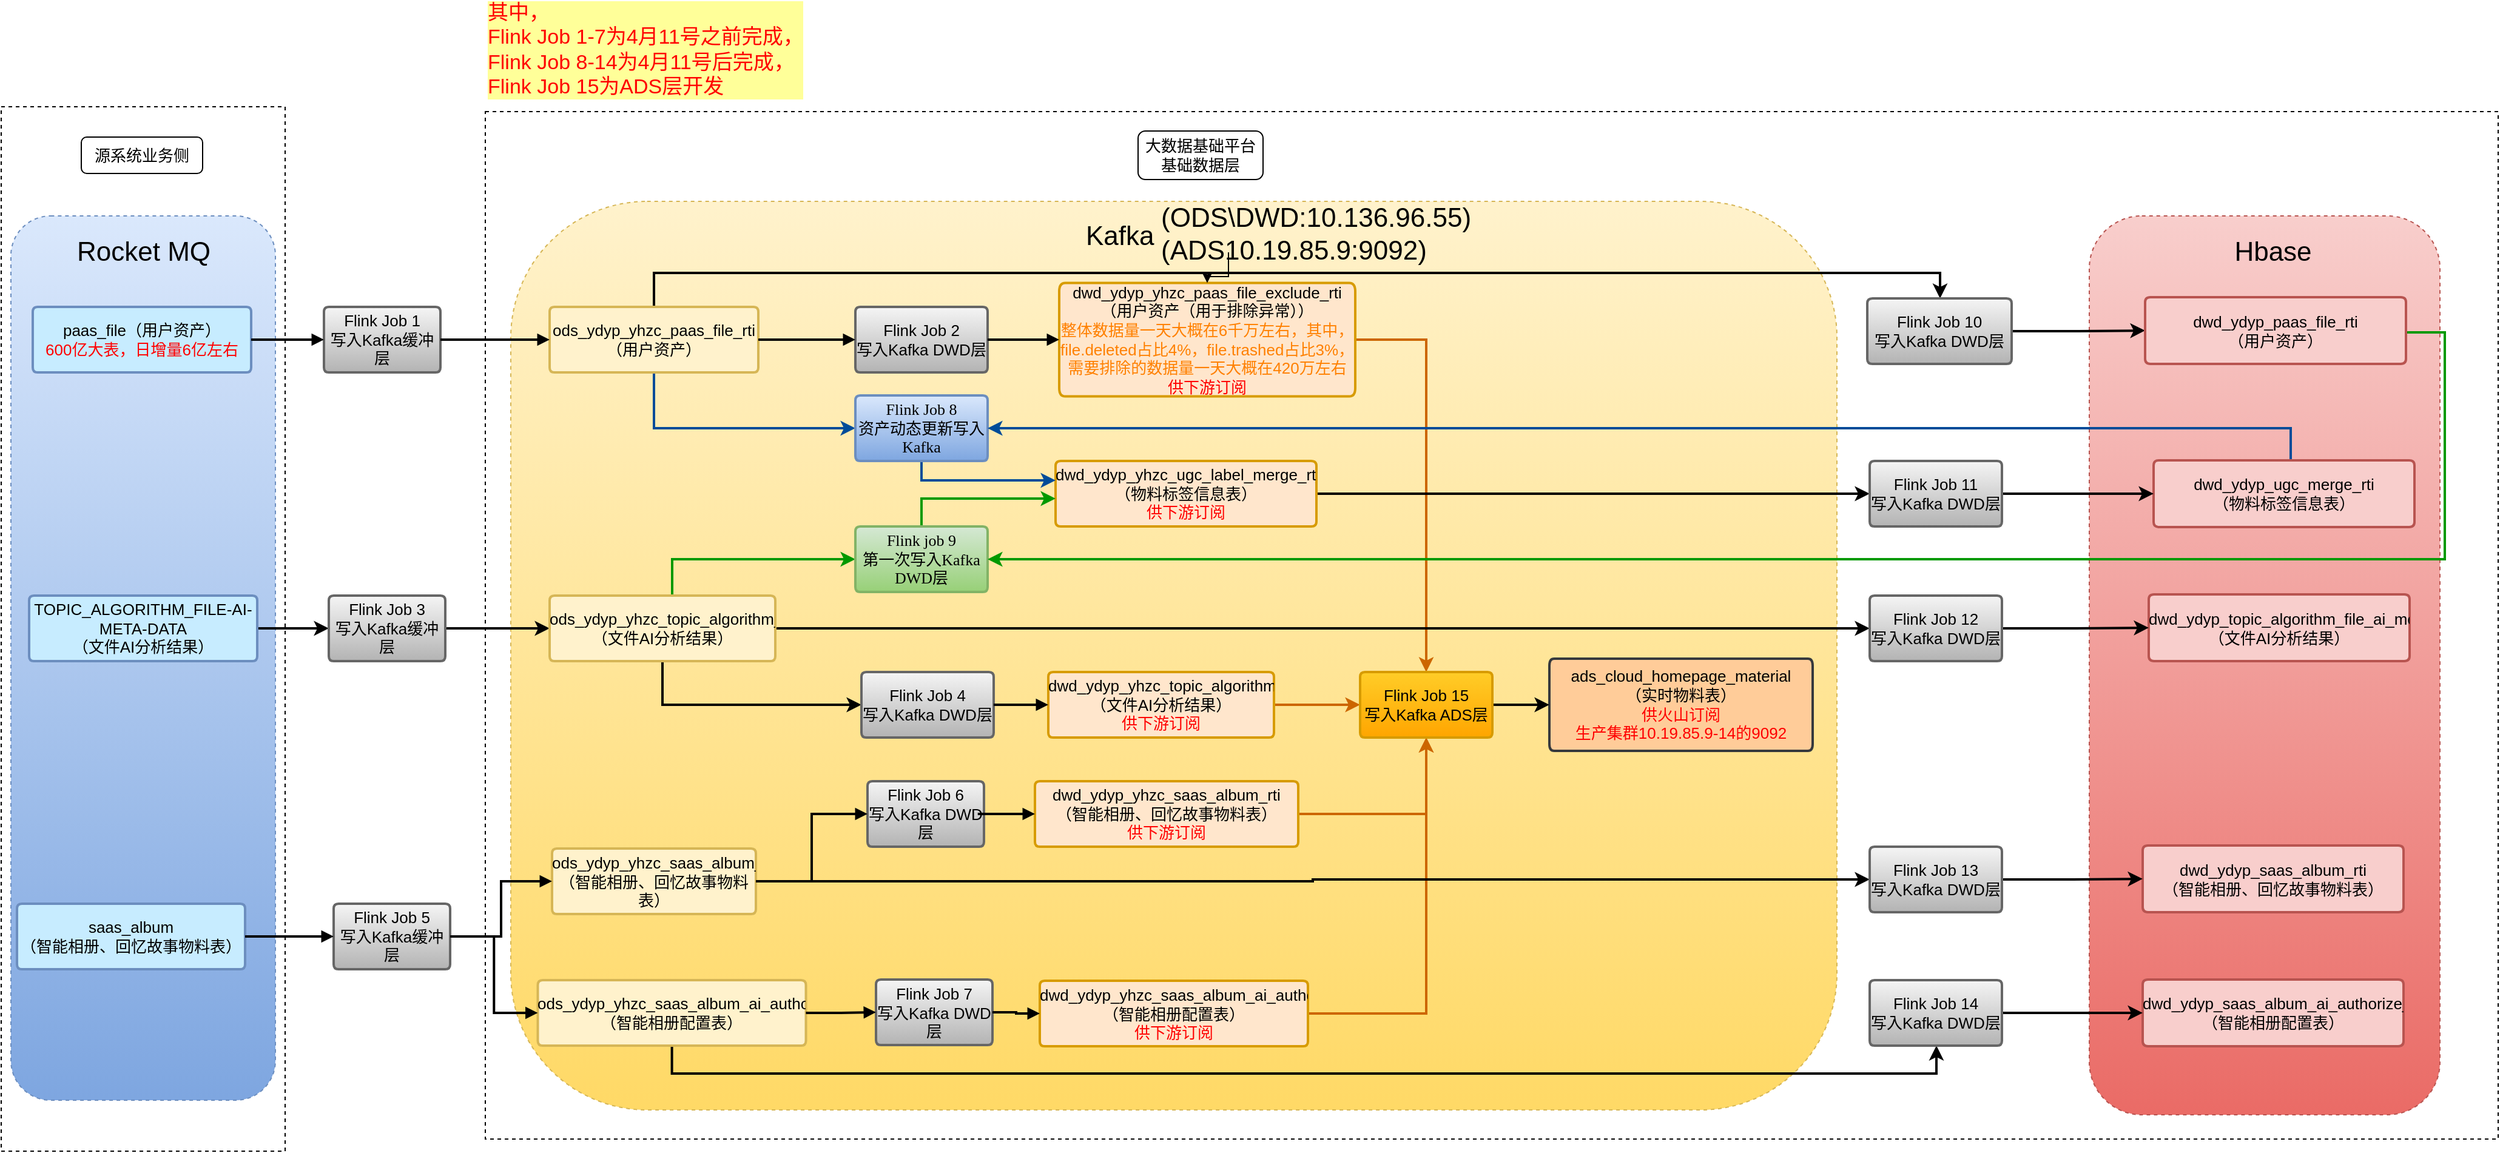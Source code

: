 <mxfile version="26.2.12">
  <diagram id="C5RBs43oDa-KdzZeNtuy" name="Page-1">
    <mxGraphModel dx="985" dy="931" grid="0" gridSize="10" guides="1" tooltips="1" connect="1" arrows="1" fold="1" page="0" pageScale="1" pageWidth="827" pageHeight="1169" math="0" shadow="0">
      <root>
        <mxCell id="WIyWlLk6GJQsqaUBKTNV-0" />
        <mxCell id="WIyWlLk6GJQsqaUBKTNV-1" parent="WIyWlLk6GJQsqaUBKTNV-0" />
        <mxCell id="JVZU_cV8RBFUkfRDbjYJ-0" value="" style="rounded=0;html=1;dashed=1;fontSize=13;strokeColor=light-dark(#000000,#EDEDED);whiteSpace=wrap;" parent="WIyWlLk6GJQsqaUBKTNV-1" vertex="1">
          <mxGeometry x="595" y="-46" width="1659" height="847" as="geometry" />
        </mxCell>
        <mxCell id="JVZU_cV8RBFUkfRDbjYJ-1" value="" style="rounded=1;html=1;dashed=1;strokeColor=#b85450;align=center;verticalAlign=middle;fontFamily=Helvetica;fontSize=11;labelBackgroundColor=default;fillColor=#f8cecc;gradientColor=#ea6b66;whiteSpace=wrap;" parent="WIyWlLk6GJQsqaUBKTNV-1" vertex="1">
          <mxGeometry x="1917" y="40" width="289" height="741" as="geometry" />
        </mxCell>
        <mxCell id="JVZU_cV8RBFUkfRDbjYJ-2" value="" style="rounded=1;html=1;dashed=1;strokeColor=#d6b656;align=center;verticalAlign=middle;fontFamily=Helvetica;fontSize=11;labelBackgroundColor=default;fillColor=#fff2cc;gradientColor=#ffd966;whiteSpace=wrap;" parent="WIyWlLk6GJQsqaUBKTNV-1" vertex="1">
          <mxGeometry x="616" y="28" width="1093" height="749" as="geometry" />
        </mxCell>
        <mxCell id="JVZU_cV8RBFUkfRDbjYJ-3" value="" style="rounded=0;html=1;dashed=1;fontSize=13;whiteSpace=wrap;" parent="WIyWlLk6GJQsqaUBKTNV-1" vertex="1">
          <mxGeometry x="196" y="-50" width="234" height="861" as="geometry" />
        </mxCell>
        <mxCell id="JVZU_cV8RBFUkfRDbjYJ-4" value="" style="rounded=1;html=1;dashed=1;strokeColor=#6c8ebf;align=center;verticalAlign=middle;fontFamily=Helvetica;fontSize=11;labelBackgroundColor=default;fillColor=#dae8fc;gradientColor=#7ea6e0;whiteSpace=wrap;" parent="WIyWlLk6GJQsqaUBKTNV-1" vertex="1">
          <mxGeometry x="204" y="40" width="218" height="729" as="geometry" />
        </mxCell>
        <UserObject label="&lt;div&gt;&lt;p style=&quot;text-align:center;margin-left:0;margin-right:0;margin-top:0px;margin-bottom:0px;text-indent:0;vertical-align:middle;direction:ltr;&quot;&gt;&lt;font style=&quot;direction: ltr; letter-spacing: 0px; line-height: 120%; opacity: 1;&quot;&gt;&lt;font style=&quot;color: rgb(0, 0, 0);&quot;&gt;paas_file（用户资产）&lt;/font&gt;&lt;br&gt;&lt;font style=&quot;color: rgb(255, 0, 0);&quot;&gt;600亿大表，日增量6亿左右&lt;/font&gt;&lt;/font&gt;&lt;/p&gt;&lt;/div&gt;" tags="Background" id="JVZU_cV8RBFUkfRDbjYJ-5">
          <mxCell style="verticalAlign=middle;align=center;overflow=width;vsdxID=1;fillColor=light-dark(#c7ecff, #1d293b);shape=stencil(lVLRDoIwDPyavS6j0yDPiP9BwpBFZDiG4t/LKMoGZIlvvfa6u3YlPO2qvBUEWGe0uomXLExF+JkAyKYSWpoxIjwjPC2VFlet+qZA3OaWaaO7etoXBuxjtgPYG1FMD9GUuCD30eeF5UY+2YcDIARq4UQAlzC/VcvG0U1iGp88bRYQjlhYeqnD/iC++EKfzQA9Jv/I/xJfA+44K0+7Dpxd7bLDi9/Ir6bfzOOLh/98DJZjKWVd46259fVxjSk8TJ59AA==);strokeColor=#6c8ebf;strokeWidth=2;spacingTop=-3;spacingBottom=-3;spacingLeft=-3;spacingRight=-3;points=[];labelBackgroundColor=none;rounded=0;html=1;fontSize=13;whiteSpace=wrap;" parent="WIyWlLk6GJQsqaUBKTNV-1" vertex="1">
            <mxGeometry x="222" y="115" width="180" height="54" as="geometry" />
          </mxCell>
        </UserObject>
        <mxCell id="BADj8U_WYVI0CNXFgwBC-16" style="edgeStyle=orthogonalEdgeStyle;shape=connector;rounded=0;orthogonalLoop=1;jettySize=auto;html=1;strokeColor=default;strokeWidth=2;align=center;verticalAlign=middle;fontFamily=Helvetica;fontSize=11;fontColor=default;labelBackgroundColor=default;endArrow=classic;" parent="WIyWlLk6GJQsqaUBKTNV-1" source="JVZU_cV8RBFUkfRDbjYJ-6" target="JVZU_cV8RBFUkfRDbjYJ-13" edge="1">
          <mxGeometry relative="1" as="geometry" />
        </mxCell>
        <UserObject label="&lt;div&gt;&lt;p style=&quot;text-align:center;margin-left:0;margin-right:0;margin-top:0px;margin-bottom:0px;text-indent:0;vertical-align:middle;direction:ltr;&quot;&gt;&lt;font style=&quot;color: rgb(0, 0, 0); direction: ltr; letter-spacing: 0px; line-height: 120%; opacity: 1;&quot;&gt;TOPIC_ALGORITHM_FILE-AI-META-DATA&lt;br&gt;（文件AI分析结果）&lt;/font&gt;&lt;/p&gt;&lt;/div&gt;" tags="Background" id="JVZU_cV8RBFUkfRDbjYJ-6">
          <mxCell style="verticalAlign=middle;align=center;overflow=width;vsdxID=2;fillColor=light-dark(#C7ECFF,#1D293B);shape=stencil(lVLbDoIwDP2avS5bp0GeEf+DhCGLyHBcxL+XWZQNyBLfetrTndOuRCRtmTWSAGs7o2/yqfKuJOJMAFRdSqO6KSIiJSIptJFXo/s6R9xklmmjux7sCyP2MdsB7IUoogf+SVyQ++iz3HK5T/bhCAiBcjETwCXMb1WqdnTjiJ4iT5sFhDkLSy912B/EF1/osxmgx/gf+V/ia8AdZ+Vp14Gzq112ePEb+dX0m3l88fCfT8FyLIWqKrw1t74+rimFhynSNw==);strokeColor=#6c8ebf;strokeWidth=2;spacingTop=-3;spacingBottom=-3;spacingLeft=-3;spacingRight=-3;points=[];labelBackgroundColor=none;rounded=0;html=1;fontSize=13;whiteSpace=wrap;" parent="WIyWlLk6GJQsqaUBKTNV-1" vertex="1">
            <mxGeometry x="219" y="353" width="188" height="54" as="geometry" />
          </mxCell>
        </UserObject>
        <UserObject label="&lt;div&gt;&lt;p style=&quot;text-align:center;margin-left:0;margin-right:0;margin-top:0px;margin-bottom:0px;text-indent:0;vertical-align:middle;direction:ltr;&quot;&gt;&lt;font style=&quot;color: rgb(0, 0, 0); direction: ltr; letter-spacing: 0px; line-height: 120%; opacity: 1;&quot;&gt;saas_album&lt;/font&gt;&lt;/p&gt;&lt;p style=&quot;text-align:center;margin-left:0;margin-right:0;margin-top:0px;margin-bottom:0px;text-indent:0;vertical-align:middle;direction:ltr;&quot;&gt;&lt;font style=&quot;color: rgb(0, 0, 0); direction: ltr; letter-spacing: 0px; line-height: 120%; opacity: 1;&quot;&gt;（智能相册、回忆故事物料表）&lt;/font&gt;&lt;/p&gt;&lt;/div&gt;" tags="Background" id="JVZU_cV8RBFUkfRDbjYJ-7">
          <mxCell style="verticalAlign=middle;align=center;overflow=width;vsdxID=3;fillColor=#C7ECFF;shape=stencil(lVLbDoIwDP2avS5bp0GeEf+DhCGLyHBcxL+XWZQNyBLfetrTndOuRCRtmTWSAGs7o2/yqfKuJOJMAFRdSqO6KSIiJSIptJFXo/s6R9xklmmjux7sCyP2MdsB7IUoogf+SVyQ++iz3HK5T/bhCAiBcjETwCXMb1WqdnTjiJ4iT5sFhDkLSy912B/EF1/osxmgx/gf+V/ia8AdZ+Vp14Gzq112ePEb+dX0m3l88fCfT8FyLIWqKrw1t74+rimFhynSNw==);strokeColor=#6c8ebf;strokeWidth=2;spacingTop=-3;spacingBottom=-3;spacingLeft=-3;spacingRight=-3;points=[];labelBackgroundColor=none;rounded=0;html=1;fontSize=13;whiteSpace=wrap;" parent="WIyWlLk6GJQsqaUBKTNV-1" vertex="1">
            <mxGeometry x="209" y="607" width="188" height="54" as="geometry" />
          </mxCell>
        </UserObject>
        <UserObject label="&lt;div&gt;&lt;p style=&quot;text-align:center;margin-left:0;margin-right:0;margin-top:0px;margin-bottom:0px;text-indent:0;vertical-align:middle;direction:ltr;&quot;&gt;&lt;font style=&quot;color: rgb(0, 0, 0); direction: ltr; letter-spacing: 0px; line-height: 120%; opacity: 1;&quot;&gt;Flink Job 1&lt;br&gt;写入Kafka缓冲层&lt;/font&gt;&lt;/p&gt;&lt;/div&gt;" tags="Background" id="JVZU_cV8RBFUkfRDbjYJ-8">
          <mxCell style="verticalAlign=middle;align=center;overflow=width;vsdxID=4;fillColor=#f5f5f5;shape=stencil(lVLRDoIwDPyavS5bJ0GeEf+DhCGLyHCA4t/LLMoGZIlvvfa6u3YlIu2qvJUEWNcbfZVPVfQVEScCoJpKGtVPEREZEWmpjbwYPTQF4ja3TBvd9MO+MGIfsx3AXohieuCfxBm59yEvLJf7ZB+OgPBAeTwTwCXMb9WqcXSTiB6Fp80CwpyFpZc67A/iiy/02QzQKPlH/pf4GnDHWXnadeDsapcdXvxGfjX9Zh5fPPznU7AcS6nqGm/Nra+Pa0rhYYrsDQ==);strokeColor=#666666;strokeWidth=2;spacingTop=-3;spacingBottom=-3;spacingLeft=-3;spacingRight=-3;points=[];labelBackgroundColor=none;rounded=0;html=1;fontSize=13;gradientColor=#b3b3b3;whiteSpace=wrap;" parent="WIyWlLk6GJQsqaUBKTNV-1" vertex="1">
            <mxGeometry x="462" y="115" width="96" height="54" as="geometry" />
          </mxCell>
        </UserObject>
        <mxCell id="JVZU_cV8RBFUkfRDbjYJ-9" style="edgeStyle=orthogonalEdgeStyle;shape=connector;rounded=0;orthogonalLoop=1;jettySize=auto;html=1;strokeColor=light-dark(#004C99,#EDEDED);strokeWidth=2;align=center;verticalAlign=middle;fontFamily=Helvetica;fontSize=13;fontColor=default;labelBackgroundColor=default;endArrow=classic;" parent="WIyWlLk6GJQsqaUBKTNV-1" source="JVZU_cV8RBFUkfRDbjYJ-11" target="JVZU_cV8RBFUkfRDbjYJ-49" edge="1">
          <mxGeometry relative="1" as="geometry">
            <Array as="points">
              <mxPoint x="734" y="215" />
            </Array>
          </mxGeometry>
        </mxCell>
        <mxCell id="JVZU_cV8RBFUkfRDbjYJ-10" style="edgeStyle=orthogonalEdgeStyle;shape=connector;rounded=0;orthogonalLoop=1;jettySize=auto;html=1;strokeColor=default;strokeWidth=2;align=center;verticalAlign=middle;fontFamily=Helvetica;fontSize=11;fontColor=default;labelBackgroundColor=default;endArrow=classic;" parent="WIyWlLk6GJQsqaUBKTNV-1" source="JVZU_cV8RBFUkfRDbjYJ-11" target="JVZU_cV8RBFUkfRDbjYJ-53" edge="1">
          <mxGeometry relative="1" as="geometry">
            <Array as="points">
              <mxPoint x="734" y="87" />
              <mxPoint x="1794" y="87" />
            </Array>
          </mxGeometry>
        </mxCell>
        <UserObject label="&lt;div&gt;&lt;p style=&quot;text-align:center;margin-left:0;margin-right:0;margin-top:0px;margin-bottom:0px;text-indent:0;vertical-align:middle;direction:ltr;&quot;&gt;&lt;font style=&quot;color: rgb(0, 0, 0); direction: ltr; letter-spacing: 0px; line-height: 120%; opacity: 1;&quot;&gt;ods_ydyp_yhzc_paas_file_rti&lt;/font&gt;&lt;/p&gt;&lt;p style=&quot;text-align:center;margin-left:0;margin-right:0;margin-top:0px;margin-bottom:0px;text-indent:0;vertical-align:middle;direction:ltr;&quot;&gt;&lt;font style=&quot;color: rgb(0, 0, 0); direction: ltr; letter-spacing: 0px; line-height: 120%; opacity: 1;&quot;&gt;（用户资产）&lt;/font&gt;&lt;/p&gt;&lt;/div&gt;" tags="Background" id="JVZU_cV8RBFUkfRDbjYJ-11">
          <mxCell style="verticalAlign=middle;align=center;overflow=width;vsdxID=5;fillColor=#fff2cc;shape=stencil(lVLRDoIwDPyavS6jVQnPiP9BwpBFZDhB8e9lFmUDssS3XnvdXbsyTO9V3koG4t4ZfZFPVXQVwyMDUE0ljerGiGHGMC21kWej+6Yg3OaWaaOrftgXBuoTtgPEi1DMd9EncSLurc8Ly418sg8HIAgccSKAS5jeqlXj6CYxP8SetggIRyIsPddhexBffKZPZoDvk3/kf4mvAXechadNB86uNtnhxa/kF9Ov5vHFw38+BvOxlKqu6dbc+vK4xhQdJmZv);strokeColor=#d6b656;strokeWidth=2;spacingTop=-3;spacingBottom=-3;spacingLeft=-3;spacingRight=-3;points=[];labelBackgroundColor=none;rounded=0;html=1;fontSize=13;whiteSpace=wrap;" parent="WIyWlLk6GJQsqaUBKTNV-1" vertex="1">
            <mxGeometry x="648" y="115" width="172" height="54" as="geometry" />
          </mxCell>
        </UserObject>
        <mxCell id="BADj8U_WYVI0CNXFgwBC-6" style="edgeStyle=orthogonalEdgeStyle;rounded=0;orthogonalLoop=1;jettySize=auto;html=1;strokeWidth=2;strokeColor=#CC6600;" parent="WIyWlLk6GJQsqaUBKTNV-1" source="JVZU_cV8RBFUkfRDbjYJ-12" target="BADj8U_WYVI0CNXFgwBC-5" edge="1">
          <mxGeometry relative="1" as="geometry" />
        </mxCell>
        <UserObject label="&lt;div&gt;&lt;p style=&quot;text-align:center;margin-left:0;margin-right:0;margin-top:0px;margin-bottom:0px;text-indent:0;vertical-align:middle;direction:ltr;&quot;&gt;&lt;font style=&quot;color: rgb(0, 0, 0); direction: ltr; letter-spacing: 0px; line-height: 120%; opacity: 1;&quot;&gt;dwd_ydyp_yhzc_paas_file_exclude_rti（用户资产（用于排除异常））&lt;/font&gt;&lt;/p&gt;&lt;p style=&quot;text-align:center;margin-left:0;margin-right:0;margin-top:0px;margin-bottom:0px;text-indent:0;vertical-align:middle;direction:ltr;&quot;&gt;&lt;font style=&quot;direction: ltr; line-height: 120%; opacity: 1; color: rgb(255, 128, 0);&quot;&gt;整体数据量一天大概在6千万左右，其中，file.deleted占比4%，file.trashed占比3%，需要排除的数据量一天大概在420万左右&lt;/font&gt;&lt;/p&gt;&lt;p style=&quot;text-align:center;margin-left:0;margin-right:0;margin-top:0px;margin-bottom:0px;text-indent:0;vertical-align:middle;direction:ltr;&quot;&gt;&lt;font style=&quot;direction: ltr; letter-spacing: 0px; line-height: 120%; opacity: 1; color: rgb(255, 0, 0);&quot;&gt;供下游订阅&lt;/font&gt;&lt;/p&gt;&lt;/div&gt;" tags="Background" id="JVZU_cV8RBFUkfRDbjYJ-12">
          <mxCell style="verticalAlign=middle;align=center;overflow=width;vsdxID=6;fillColor=#ffe6cc;shape=stencil(lVLRDoIwDPyavS6jQwnPiP9BwpBFZDiG4t/LLMoGZIlvvfa6u3YlPOvrohMEWG+0uoqnLE1N+IkAyLYWWpopIjwnPKuUFhethrZE3BWWaaObetgXRuxjtgPYC1FC4+iTOCP3PhSl5UY+2YcjIATK4pkALmF+q5Gto5smND162iwgHLGw9FKH/UF88YU+mwF6SP+R/yW+BtxxVp52HTi72mWHF7+RX02/mccXD//5FCzHUsmmwVtz6+vjmlJ4mDx/Aw==);strokeColor=#d79b00;strokeWidth=2;spacingTop=-3;spacingBottom=-3;spacingLeft=-3;spacingRight=-3;points=[];labelBackgroundColor=none;rounded=0;html=1;fontSize=13;whiteSpace=wrap;" parent="WIyWlLk6GJQsqaUBKTNV-1" vertex="1">
            <mxGeometry x="1068" y="95.25" width="244" height="93.5" as="geometry" />
          </mxCell>
        </UserObject>
        <mxCell id="BADj8U_WYVI0CNXFgwBC-17" value="" style="edgeStyle=orthogonalEdgeStyle;shape=connector;rounded=0;orthogonalLoop=1;jettySize=auto;html=1;strokeColor=default;strokeWidth=2;align=center;verticalAlign=middle;fontFamily=Helvetica;fontSize=11;fontColor=default;labelBackgroundColor=default;endArrow=classic;" parent="WIyWlLk6GJQsqaUBKTNV-1" source="JVZU_cV8RBFUkfRDbjYJ-13" target="JVZU_cV8RBFUkfRDbjYJ-15" edge="1">
          <mxGeometry relative="1" as="geometry" />
        </mxCell>
        <UserObject label="&lt;div&gt;&lt;p style=&quot;text-align:center;margin-left:0;margin-right:0;margin-top:0px;margin-bottom:0px;text-indent:0;vertical-align:middle;direction:ltr;&quot;&gt;&lt;font style=&quot;color: rgb(0, 0, 0); direction: ltr; letter-spacing: 0px; line-height: 120%; opacity: 1;&quot;&gt;Flink Job 3&lt;br&gt;写入Kafka缓冲层&lt;/font&gt;&lt;/p&gt;&lt;/div&gt;" tags="Background" id="JVZU_cV8RBFUkfRDbjYJ-13">
          <mxCell style="verticalAlign=middle;align=center;overflow=width;vsdxID=7;fillColor=#f5f5f5;shape=stencil(lVLRDoIwDPyavS5bJ0GeEf+DhCGLyHCA4t/LLMoGZIlvvfa6u3YlIu2qvJUEWNcbfZVPVfQVEScCoJpKGtVPEREZEWmpjbwYPTQF4ja3TBvd9MO+MGIfsx3AXohieuCfxBm59yEvLJf7ZB+OgPBAeTwTwCXMb9WqcXSTiB6Fp80CwpyFpZc67A/iiy/02QzQKPlH/pf4GnDHWXnadeDsapcdXvxGfjX9Zh5fPPznU7AcS6nqGm/Nra+Pa0rhYYrsDQ==);strokeColor=#666666;strokeWidth=2;spacingTop=-3;spacingBottom=-3;spacingLeft=-3;spacingRight=-3;points=[];labelBackgroundColor=none;rounded=0;html=1;fontSize=13;gradientColor=#b3b3b3;whiteSpace=wrap;" parent="WIyWlLk6GJQsqaUBKTNV-1" vertex="1">
            <mxGeometry x="466" y="353" width="96" height="54" as="geometry" />
          </mxCell>
        </UserObject>
        <mxCell id="JVZU_cV8RBFUkfRDbjYJ-14" style="edgeStyle=orthogonalEdgeStyle;rounded=0;orthogonalLoop=1;jettySize=auto;html=1;strokeWidth=2;fontSize=13;strokeColor=light-dark(#009900,#EDEDED);" parent="WIyWlLk6GJQsqaUBKTNV-1" source="JVZU_cV8RBFUkfRDbjYJ-15" target="JVZU_cV8RBFUkfRDbjYJ-51" edge="1">
          <mxGeometry relative="1" as="geometry">
            <Array as="points">
              <mxPoint x="749" y="323" />
            </Array>
          </mxGeometry>
        </mxCell>
        <mxCell id="BADj8U_WYVI0CNXFgwBC-13" style="edgeStyle=orthogonalEdgeStyle;rounded=0;orthogonalLoop=1;jettySize=auto;html=1;strokeWidth=2;" parent="WIyWlLk6GJQsqaUBKTNV-1" source="JVZU_cV8RBFUkfRDbjYJ-15" target="JVZU_cV8RBFUkfRDbjYJ-28" edge="1">
          <mxGeometry relative="1" as="geometry">
            <Array as="points">
              <mxPoint x="741" y="443" />
            </Array>
          </mxGeometry>
        </mxCell>
        <mxCell id="BADj8U_WYVI0CNXFgwBC-15" style="edgeStyle=orthogonalEdgeStyle;shape=connector;rounded=0;orthogonalLoop=1;jettySize=auto;html=1;strokeColor=default;strokeWidth=2;align=center;verticalAlign=middle;fontFamily=Helvetica;fontSize=11;fontColor=default;labelBackgroundColor=default;endArrow=classic;" parent="WIyWlLk6GJQsqaUBKTNV-1" source="JVZU_cV8RBFUkfRDbjYJ-15" target="JVZU_cV8RBFUkfRDbjYJ-64" edge="1">
          <mxGeometry relative="1" as="geometry" />
        </mxCell>
        <UserObject label="&lt;div&gt;&lt;p style=&quot;text-align:center;margin-left:0;margin-right:0;margin-top:0px;margin-bottom:0px;text-indent:0;vertical-align:middle;direction:ltr;&quot;&gt;&lt;font style=&quot;color: rgb(0, 0, 0); direction: ltr; letter-spacing: 0px; line-height: 120%; opacity: 1;&quot;&gt;ods_ydyp_yhzc_topic_algorithm_file_ai_meta_data&lt;br&gt;&lt;/font&gt;&lt;/p&gt;&lt;p style=&quot;text-align:center;margin-left:0;margin-right:0;margin-top:0px;margin-bottom:0px;text-indent:0;vertical-align:middle;direction:ltr;&quot;&gt;&lt;font style=&quot;color: rgb(0, 0, 0); direction: ltr; letter-spacing: 0px; line-height: 120%; opacity: 1;&quot;&gt;（文件AI分析结果）&lt;/font&gt;&lt;/p&gt;&lt;/div&gt;" tags="Background" id="JVZU_cV8RBFUkfRDbjYJ-15">
          <mxCell style="verticalAlign=middle;align=center;overflow=width;vsdxID=8;fillColor=#fff2cc;shape=stencil(lVLRDoIwDPyavS5bJ0GeEf+DhCGLyHCA4t/LLMoGZIlvvfa6u3YlIu2qvJUEWNcbfZVPVfQVEScCoJpKGtVPEREZEWmpjbwYPTQF4ja3TBvd9MO+MGIfsx3AXohieuCfxBm59yEvLJf7ZB+OgBAoj2YCuIT5rVo1jm4S02PkabOAMGdh6aUO+4P44gt9NgM0Sv6R/yW+BtxxVp52HTi72mWHF7+RX02/mccXD//5FCzHUqq6xltz6+vjmlJ4mCJ7Aw==);strokeColor=#d6b656;strokeWidth=2;spacingTop=-3;spacingBottom=-3;spacingLeft=-3;spacingRight=-3;points=[];labelBackgroundColor=none;rounded=0;html=1;fontSize=13;whiteSpace=wrap;" parent="WIyWlLk6GJQsqaUBKTNV-1" vertex="1">
            <mxGeometry x="648" y="353" width="186" height="54" as="geometry" />
          </mxCell>
        </UserObject>
        <UserObject label="&lt;div&gt;&lt;p style=&quot;text-align:center;margin-left:0;margin-right:0;margin-top:0px;margin-bottom:0px;text-indent:0;vertical-align:middle;direction:ltr;&quot;&gt;&lt;font style=&quot;color: rgb(0, 0, 0); direction: ltr; letter-spacing: 0px; line-height: 120%; opacity: 1;&quot;&gt;Flink Job 5&lt;br&gt;写入Kafka缓冲层&lt;/font&gt;&lt;/p&gt;&lt;/div&gt;" tags="Background" id="JVZU_cV8RBFUkfRDbjYJ-16">
          <mxCell style="verticalAlign=middle;align=center;overflow=width;vsdxID=9;fillColor=#f5f5f5;shape=stencil(lVLRDoIwDPyavS5bJ0GeEf+DhCGLyHCA4t/LLMoGZIlvvfa6u3YlIu2qvJUEWNcbfZVPVfQVEScCoJpKGtVPEREZEWmpjbwYPTQF4ja3TBvd9MO+MGIfsx3AXohieuCfxBm59yEvLJf7ZB+OgPBAeTwTwCXMb9WqcXSTiB6Fp80CwpyFpZc67A/iiy/02QzQKPlH/pf4GnDHWXnadeDsapcdXvxGfjX9Zh5fPPznU7AcS6nqGm/Nra+Pa0rhYYrsDQ==);strokeColor=#666666;strokeWidth=2;spacingTop=-3;spacingBottom=-3;spacingLeft=-3;spacingRight=-3;points=[];labelBackgroundColor=none;rounded=0;html=1;fontSize=13;gradientColor=#b3b3b3;whiteSpace=wrap;" parent="WIyWlLk6GJQsqaUBKTNV-1" vertex="1">
            <mxGeometry x="470" y="607" width="96" height="54" as="geometry" />
          </mxCell>
        </UserObject>
        <mxCell id="BADj8U_WYVI0CNXFgwBC-10" style="edgeStyle=orthogonalEdgeStyle;rounded=0;orthogonalLoop=1;jettySize=auto;html=1;strokeWidth=2;strokeColor=#CC6600;" parent="WIyWlLk6GJQsqaUBKTNV-1" source="JVZU_cV8RBFUkfRDbjYJ-18" target="BADj8U_WYVI0CNXFgwBC-5" edge="1">
          <mxGeometry relative="1" as="geometry" />
        </mxCell>
        <UserObject label="&lt;div&gt;&lt;p style=&quot;text-align:center;margin-left:0;margin-right:0;margin-top:0px;margin-bottom:0px;text-indent:0;vertical-align:middle;direction:ltr;&quot;&gt;&lt;font style=&quot;direction: ltr; letter-spacing: 0px; line-height: 120%; opacity: 1;&quot;&gt;dwd_ydyp_yhzc_saas_album_rti&lt;/font&gt;&lt;/p&gt;&lt;p style=&quot;text-align:center;margin-left:0;margin-right:0;margin-top:0px;margin-bottom:0px;text-indent:0;vertical-align:middle;direction:ltr;&quot;&gt;&lt;font style=&quot;direction: ltr; letter-spacing: 0px; line-height: 120%; opacity: 1;&quot;&gt;（智能相册、回忆故事物料表）&lt;br&gt;&lt;font style=&quot;color: rgb(255, 0, 0);&quot;&gt;供下游订阅&lt;/font&gt;&lt;/font&gt;&lt;/p&gt;&lt;/div&gt;" tags="Background" id="JVZU_cV8RBFUkfRDbjYJ-18">
          <mxCell style="verticalAlign=middle;align=center;overflow=width;vsdxID=10;fillColor=#ffe6cc;shape=stencil(lVLLEoIwDPyaXjtt6gPOiP/BDEU6IsUCin8vNQgtMDjessmmu0lDRFTnSSUJsLox+iqfKm1yIk4EQJW5NKrpIyJiIqJMG3kxui1TxFVimTa66Yd9ocM+ZjuAvRAd6Y5/Emfk3tsktVzuk33YAUJOg91AAJcwvFWo0tENA8oPnjbbEObsh/RYh/VBfPGJPpgBug//kR8TXwPuODNP6w6mXa2ytxe/kJ9Nv5jHF9/+8z6YjiVTRYG35tbnx9Wn8DBF/AY=);strokeColor=#d79b00;strokeWidth=2;spacingTop=-3;spacingBottom=-3;spacingLeft=-3;spacingRight=-3;points=[];labelBackgroundColor=none;rounded=0;html=1;fontSize=13;whiteSpace=wrap;" parent="WIyWlLk6GJQsqaUBKTNV-1" vertex="1">
            <mxGeometry x="1048" y="506" width="217" height="54" as="geometry" />
          </mxCell>
        </UserObject>
        <mxCell id="BADj8U_WYVI0CNXFgwBC-14" style="edgeStyle=orthogonalEdgeStyle;shape=connector;rounded=0;orthogonalLoop=1;jettySize=auto;html=1;strokeColor=#CC6600;strokeWidth=2;align=center;verticalAlign=middle;fontFamily=Helvetica;fontSize=11;fontColor=default;labelBackgroundColor=default;endArrow=classic;" parent="WIyWlLk6GJQsqaUBKTNV-1" source="JVZU_cV8RBFUkfRDbjYJ-20" target="BADj8U_WYVI0CNXFgwBC-5" edge="1">
          <mxGeometry relative="1" as="geometry" />
        </mxCell>
        <UserObject label="&lt;div&gt;&lt;p style=&quot;text-align:center;margin-left:0;margin-right:0;margin-top:0px;margin-bottom:0px;text-indent:0;vertical-align:middle;direction:ltr;&quot;&gt;&lt;font style=&quot;direction: ltr; letter-spacing: 0px; line-height: 120%; opacity: 1;&quot;&gt;&lt;font&gt;dwd_ydyp_yhzc_saas_album_ai_authorize_rti&lt;/font&gt;&lt;/font&gt;&lt;/p&gt;&lt;p style=&quot;text-align:center;margin-left:0;margin-right:0;margin-top:0px;margin-bottom:0px;text-indent:0;vertical-align:middle;direction:ltr;&quot;&gt;&lt;font style=&quot;direction: ltr; letter-spacing: 0px; line-height: 120%; opacity: 1;&quot;&gt;&lt;font&gt;（智能相册配置表）&lt;/font&gt;&lt;br&gt;&lt;font style=&quot;color: rgb(255, 0, 0);&quot;&gt;供下游订阅&lt;/font&gt;&lt;/font&gt;&lt;/p&gt;&lt;/div&gt;" tags="Background" id="JVZU_cV8RBFUkfRDbjYJ-20">
          <mxCell style="verticalAlign=middle;align=center;overflow=width;vsdxID=11;fillColor=#ffe6cc;shape=stencil(lVLLEoIwDPyaXjttqiOcEf+DGYp0RIrlIf691CC0wOB4yyab7iYNEVGdJ5UkwOrG6Jt8qrTJiTgTAFXm0qhmiIiIiYgybeTV6LZMEVeJZdrorjv7Qo99zHYAeyE60QP/JC7IfbRJarncJ/uwB4ScBnwkgEsY3ypU6eiGAeWhp812hDn7IT3VYXsQX3ymj2aAHsN/5KfE14A7zsLTtoN5V5vs/cWv5BfTr+bxxff/fAjmY8lUUeCtufXlcQ0pPEwRvwE=);strokeColor=#d79b00;strokeWidth=2;spacingTop=-3;spacingBottom=-3;spacingLeft=-3;spacingRight=-3;points=[];labelBackgroundColor=none;rounded=0;html=1;fontSize=13;whiteSpace=wrap;" parent="WIyWlLk6GJQsqaUBKTNV-1" vertex="1">
            <mxGeometry x="1052" y="670.5" width="221" height="54" as="geometry" />
          </mxCell>
        </UserObject>
        <mxCell id="BADj8U_WYVI0CNXFgwBC-1" style="edgeStyle=orthogonalEdgeStyle;rounded=0;orthogonalLoop=1;jettySize=auto;html=1;strokeWidth=2;" parent="WIyWlLk6GJQsqaUBKTNV-1" source="JVZU_cV8RBFUkfRDbjYJ-21" target="JVZU_cV8RBFUkfRDbjYJ-66" edge="1">
          <mxGeometry relative="1" as="geometry" />
        </mxCell>
        <UserObject label="&lt;div&gt;&lt;p style=&quot;text-align:center;margin-left:0;margin-right:0;margin-top:0px;margin-bottom:0px;text-indent:0;vertical-align:middle;direction:ltr;&quot;&gt;&lt;font style=&quot;color: rgb(0, 0, 0); direction: ltr; letter-spacing: 0px; line-height: 120%; opacity: 1;&quot;&gt;ods_ydyp_yhzc_saas_album_rti（智能相册、回忆故事物料表）&lt;/font&gt;&lt;/p&gt;&lt;/div&gt;" tags="Background" id="JVZU_cV8RBFUkfRDbjYJ-21">
          <mxCell style="verticalAlign=middle;align=center;overflow=width;vsdxID=12;fillColor=#fff2cc;shape=stencil(lVLRDoIwDPyavS6jU5FnxP8gYcgiMhxD8e9lFmUDssS3XnvdXbsSnnZV3goCrDNaXcVTFqYi/EQAZFMJLc0YEZ4RnpZKi4tWfVMgbnPLtNFNPewLA/Yx2wHshSimu+iTOCP33ueF5UY+2YcDIATKjxMBXML0Vi0bRzeJ6QE8bRYQjlhYeq7D9iC++EyfzADdJ//I/xJfA+44C0+bDpxdbbLDi1/JL6ZfzeOLh/98DOZjKWVd46259eVxjSk8TJ69AQ==);strokeColor=#d6b656;strokeWidth=2;spacingTop=-3;spacingBottom=-3;spacingLeft=-3;spacingRight=-3;points=[];labelBackgroundColor=none;rounded=0;html=1;fontSize=13;whiteSpace=wrap;" parent="WIyWlLk6GJQsqaUBKTNV-1" vertex="1">
            <mxGeometry x="650" y="561.5" width="168" height="54" as="geometry" />
          </mxCell>
        </UserObject>
        <mxCell id="vxS5x-aVYjz5ai9hV34h-0" style="edgeStyle=orthogonalEdgeStyle;rounded=0;orthogonalLoop=1;jettySize=auto;html=1;strokeWidth=2;" parent="WIyWlLk6GJQsqaUBKTNV-1" source="JVZU_cV8RBFUkfRDbjYJ-22" target="JVZU_cV8RBFUkfRDbjYJ-68" edge="1">
          <mxGeometry relative="1" as="geometry">
            <Array as="points">
              <mxPoint x="749" y="747" />
              <mxPoint x="1791" y="747" />
            </Array>
          </mxGeometry>
        </mxCell>
        <UserObject label="&lt;div&gt;&lt;p style=&quot;text-align:center;margin-left:0;margin-right:0;margin-top:0px;margin-bottom:0px;text-indent:0;vertical-align:middle;direction:ltr;&quot;&gt;&lt;font style=&quot;color: rgb(0, 0, 0); direction: ltr; letter-spacing: 0px; line-height: 120%; opacity: 1;&quot;&gt;ods_ydyp_yhzc_saas_album_ai_authorize_rti（智能相册配置表）&lt;br&gt;&lt;/font&gt;&lt;/p&gt;&lt;/div&gt;" tags="Background" id="JVZU_cV8RBFUkfRDbjYJ-22">
          <mxCell style="verticalAlign=middle;align=center;overflow=width;vsdxID=13;fillColor=#fff2cc;shape=stencil(lVLLEoIwDPyaXjttqiOcEf+DGYp0RIrlIf691CC0wOB4yyab7iYNEVGdJ5UkwOrG6Jt8qrTJiTgTAFXm0qhmiIiIiYgybeTV6LZMEVeJZdrorjv7Qo99zHYAeyE60QP/JC7IfbRJarncJ/uwB4ScBnwkgEsY3ypU6eiGAeWhp812hDn7IT3VYXsQX3ymj2aAHsN/5KfE14A7zsLTtoN5V5vs/cWv5BfTr+bxxff/fAjmY8lUUeCtufXlcQ0pPEwRvwE=);strokeColor=#d6b656;strokeWidth=2;spacingTop=-3;spacingBottom=-3;spacingLeft=-3;spacingRight=-3;points=[];labelBackgroundColor=none;rounded=0;html=1;fontSize=13;whiteSpace=wrap;" parent="WIyWlLk6GJQsqaUBKTNV-1" vertex="1">
            <mxGeometry x="638.25" y="670" width="221" height="54" as="geometry" />
          </mxCell>
        </UserObject>
        <UserObject label="&lt;div&gt;&lt;p style=&quot;text-align:center;margin-left:0;margin-right:0;margin-top:0px;margin-bottom:0px;text-indent:0;vertical-align:middle;direction:ltr;&quot;&gt;&lt;font style=&quot;color: rgb(0, 0, 0); direction: ltr; letter-spacing: 0px; line-height: 120%; opacity: 1;&quot;&gt;Flink Job 6&lt;br&gt;写入Kafka DWD层&lt;/font&gt;&lt;/p&gt;&lt;/div&gt;" tags="Background" id="JVZU_cV8RBFUkfRDbjYJ-23">
          <mxCell style="verticalAlign=middle;align=center;overflow=width;vsdxID=14;fillColor=#f5f5f5;shape=stencil(lVLRDoIwDPyavS5bJ0GeEf+DhCGLyHCA4t/LLMoGZIlvvfa6u3YlIu2qvJUEWNcbfZVPVfQVEScCoJpKGtVPEREZEWmpjbwYPTQF4ja3TBvd9MO+MGIfsx3AXohieuCfxBm59yEvLJf7ZB+OgPBAeTwTwCXMb9WqcXSTiB6Fp80CwpyFpZc67A/iiy/02QzQKPlH/pf4GnDHWXnadeDsapcdXvxGfjX9Zh5fPPznU7AcS6nqGm/Nra+Pa0rhYYrsDQ==);strokeColor=#666666;strokeWidth=2;spacingTop=-3;spacingBottom=-3;spacingLeft=-3;spacingRight=-3;points=[];labelBackgroundColor=none;rounded=0;html=1;fontSize=13;gradientColor=#b3b3b3;whiteSpace=wrap;" parent="WIyWlLk6GJQsqaUBKTNV-1" vertex="1">
            <mxGeometry x="910" y="506" width="96" height="54" as="geometry" />
          </mxCell>
        </UserObject>
        <UserObject label="&lt;div&gt;&lt;p style=&quot;text-align:center;margin-left:0;margin-right:0;margin-top:0px;margin-bottom:0px;text-indent:0;vertical-align:middle;direction:ltr;&quot;&gt;&lt;font style=&quot;color: rgb(0, 0, 0); direction: ltr; letter-spacing: 0px; line-height: 120%; opacity: 1;&quot;&gt;Flink Job 7&lt;br&gt;写入Kafka DWD层&lt;/font&gt;&lt;/p&gt;&lt;/div&gt;" tags="Background" id="JVZU_cV8RBFUkfRDbjYJ-24">
          <mxCell style="verticalAlign=middle;align=center;overflow=width;vsdxID=15;fillColor=#f5f5f5;shape=stencil(lVLRDoIwDPyavS5bJ0GeEf+DhCGLyHCA4t/LLMoGZIlvvfa6u3YlIu2qvJUEWNcbfZVPVfQVEScCoJpKGtVPEREZEWmpjbwYPTQF4ja3TBvd9MO+MGIfsx3AXohieuCfxBm59yEvLJf7ZB+OgPBAeTwTwCXMb9WqcXSTiB6Fp80CwpyFpZc67A/iiy/02QzQKPlH/pf4GnDHWXnadeDsapcdXvxGfjX9Zh5fPPznU7AcS6nqGm/Nra+Pa0rhYYrsDQ==);strokeColor=#666666;strokeWidth=2;spacingTop=-3;spacingBottom=-3;spacingLeft=-3;spacingRight=-3;points=[];labelBackgroundColor=none;rounded=0;html=1;fontSize=13;gradientColor=#b3b3b3;whiteSpace=wrap;" parent="WIyWlLk6GJQsqaUBKTNV-1" vertex="1">
            <mxGeometry x="917" y="669.5" width="96" height="54" as="geometry" />
          </mxCell>
        </UserObject>
        <UserObject label="&lt;div&gt;&lt;p style=&quot;text-align:center;margin-left:0;margin-right:0;margin-top:0px;margin-bottom:0px;text-indent:0;vertical-align:middle;direction:ltr;&quot;&gt;&lt;font style=&quot;color: rgb(0, 0, 0); direction: ltr; letter-spacing: 0px; line-height: 120%; opacity: 1;&quot;&gt;Flink Job 2&lt;br&gt;写入Kafka DWD层&lt;/font&gt;&lt;/p&gt;&lt;/div&gt;" tags="Background" id="JVZU_cV8RBFUkfRDbjYJ-25">
          <mxCell style="verticalAlign=middle;align=center;overflow=width;vsdxID=16;fillColor=#f5f5f5;shape=stencil(lVLRDoIwDPyavS6jVQjPiP9BwpBFZDiG4t/LHMoGZIlvvfa6u3YlmPV10XECrNdKXvlTlLomeCIAoq25EnqKCOYEs0oqflFyaEuLu8IwTXSTD/PCaPuY6QD2siihh+iTOFvufShKw418sg9HsBBpnMwEcAnzW41oHd00poieNgsIRywsvdRhfxBffKHPZoAe03/kf4mvAXecladdB86udtnhxW/kV9Nv5vHFw38+BcuxVKJp7K259fVxTSl7mJi/AQ==);strokeColor=#666666;strokeWidth=2;spacingTop=-3;spacingBottom=-3;spacingLeft=-3;spacingRight=-3;points=[];labelBackgroundColor=none;rounded=0;html=1;fontSize=13;gradientColor=#b3b3b3;whiteSpace=wrap;" parent="WIyWlLk6GJQsqaUBKTNV-1" vertex="1">
            <mxGeometry x="900" y="115" width="109" height="54" as="geometry" />
          </mxCell>
        </UserObject>
        <mxCell id="BADj8U_WYVI0CNXFgwBC-7" style="edgeStyle=orthogonalEdgeStyle;rounded=0;orthogonalLoop=1;jettySize=auto;html=1;strokeWidth=2;strokeColor=#CC6600;" parent="WIyWlLk6GJQsqaUBKTNV-1" source="JVZU_cV8RBFUkfRDbjYJ-27" target="BADj8U_WYVI0CNXFgwBC-5" edge="1">
          <mxGeometry relative="1" as="geometry" />
        </mxCell>
        <UserObject label="&lt;p style=&quot;text-align:center;margin-left:0;margin-right:0;margin-top:0px;margin-bottom:0px;text-indent:0;vertical-align:middle;direction:ltr;&quot;&gt;&lt;font style=&quot;color: rgb(0, 0, 0); direction: ltr; letter-spacing: 0px; line-height: 120%; opacity: 1;&quot;&gt;dwd_ydyp_yhzc_topic_algorithm_file_ai_meta_data&lt;br&gt;&lt;span style=&quot;color: light-dark(rgb(0, 0, 0), rgb(237, 237, 237)); letter-spacing: 0px; background-color: transparent;&quot;&gt;（文件AI分析结果）&lt;/span&gt;&lt;/font&gt;&lt;/p&gt;&lt;p style=&quot;text-align:center;margin-left:0;margin-right:0;margin-top:0px;margin-bottom:0px;text-indent:0;vertical-align:middle;direction:ltr;&quot;&gt;&lt;font style=&quot;direction: ltr; letter-spacing: 0px; line-height: 120%; opacity: 1; color: rgb(255, 0, 0);&quot;&gt;供下游订阅&lt;br&gt;&lt;/font&gt;&lt;/p&gt;" tags="Background" id="JVZU_cV8RBFUkfRDbjYJ-27">
          <mxCell style="verticalAlign=middle;align=center;overflow=width;vsdxID=17;fillColor=#ffe6cc;shape=stencil(lVLRDoIwDPyavS5bJ0GeEf+DhCGLyHCA4t/LLMoGZIlvvfa6u3YlIu2qvJUEWNcbfZVPVfQVEScCoJpKGtVPEREZEWmpjbwYPTQF4ja3TBvd9MO+MGIfsx3AXohieuCfxBm59yEvLJf7ZB+OgBAoj2YCuIT5rVo1jm4S02PkabOAMGdh6aUO+4P44gt9NgM0Sv6R/yW+BtxxVp52HTi72mWHF7+RX02/mccXD//5FCzHUqq6xltz6+vjmlJ4mCJ7Aw==);strokeColor=#d79b00;strokeWidth=2;spacingTop=-3;spacingBottom=-3;spacingLeft=-3;spacingRight=-3;points=[];labelBackgroundColor=none;rounded=0;html=1;fontSize=13;whiteSpace=wrap;" parent="WIyWlLk6GJQsqaUBKTNV-1" vertex="1">
            <mxGeometry x="1059" y="416" width="186" height="54" as="geometry" />
          </mxCell>
        </UserObject>
        <UserObject label="&lt;div&gt;&lt;p style=&quot;text-align:center;margin-left:0;margin-right:0;margin-top:0px;margin-bottom:0px;text-indent:0;vertical-align:middle;direction:ltr;&quot;&gt;&lt;font style=&quot;color: rgb(0, 0, 0); direction: ltr; letter-spacing: 0px; line-height: 120%; opacity: 1;&quot;&gt;Flink Job 4&lt;br&gt;写入Kafka DWD层&lt;/font&gt;&lt;/p&gt;&lt;/div&gt;" tags="Background" id="JVZU_cV8RBFUkfRDbjYJ-28">
          <mxCell style="verticalAlign=middle;align=center;overflow=width;vsdxID=18;fillColor=#f5f5f5;shape=stencil(lVLRDoIwDPyavS6jVQjPiP9BwpBFZDiG4t/LHMoGZIlvvfa6u3YlmPV10XECrNdKXvlTlLomeCIAoq25EnqKCOYEs0oqflFyaEuLu8IwTXSTD/PCaPuY6QD2siihh+iTOFvufShKw418sg9HsBBpnMwEcAnzW41oHd00poieNgsIRywsvdRhfxBffKHPZoAe03/kf4mvAXecladdB86udtnhxW/kV9Nv5vHFw38+BcuxVKJp7K259fVxTSl7mJi/AQ==);strokeColor=#666666;strokeWidth=2;spacingTop=-3;spacingBottom=-3;spacingLeft=-3;spacingRight=-3;points=[];labelBackgroundColor=none;rounded=0;html=1;fontSize=13;gradientColor=#b3b3b3;whiteSpace=wrap;" parent="WIyWlLk6GJQsqaUBKTNV-1" vertex="1">
            <mxGeometry x="905" y="416" width="109" height="54" as="geometry" />
          </mxCell>
        </UserObject>
        <UserObject label="" tags="Background" id="JVZU_cV8RBFUkfRDbjYJ-30">
          <mxCell style="vsdxID=20;edgeStyle=orthogonalEdgeStyle;startArrow=none;endArrow=block;startSize=5;endSize=5;strokeWidth=2;spacingTop=0;spacingBottom=0;spacingLeft=0;spacingRight=0;verticalAlign=middle;html=1;labelBackgroundColor=#ffffff;rounded=0;exitX=1;exitY=0.5;exitDx=0;exitDy=0;exitPerimeter=0;entryX=0;entryY=0.5;entryDx=0;entryDy=0;entryPerimeter=0;fontSize=13;" parent="WIyWlLk6GJQsqaUBKTNV-1" source="JVZU_cV8RBFUkfRDbjYJ-16" target="JVZU_cV8RBFUkfRDbjYJ-22" edge="1">
            <mxGeometry relative="1" as="geometry">
              <mxPoint x="-36" y="128" as="offset" />
            </mxGeometry>
          </mxCell>
        </UserObject>
        <UserObject label="" tags="Background" id="JVZU_cV8RBFUkfRDbjYJ-31">
          <mxCell style="vsdxID=21;edgeStyle=none;startArrow=none;endArrow=block;startSize=5;endSize=5;strokeWidth=2;spacingTop=0;spacingBottom=0;spacingLeft=0;spacingRight=0;verticalAlign=middle;html=1;labelBackgroundColor=#ffffff;rounded=0;exitX=1;exitY=0.5;exitDx=0;exitDy=0;exitPerimeter=0;entryX=0;entryY=0.5;entryDx=0;entryDy=0;entryPerimeter=0;fontSize=13;" parent="WIyWlLk6GJQsqaUBKTNV-1" source="JVZU_cV8RBFUkfRDbjYJ-5" target="JVZU_cV8RBFUkfRDbjYJ-8" edge="1">
            <mxGeometry relative="1" as="geometry">
              <mxPoint x="-54" y="102" as="offset" />
              <Array as="points">
                <mxPoint x="421" y="142" />
                <mxPoint x="421" y="142" />
              </Array>
            </mxGeometry>
          </mxCell>
        </UserObject>
        <UserObject label="" tags="Background" id="JVZU_cV8RBFUkfRDbjYJ-33">
          <mxCell style="vsdxID=23;edgeStyle=orthogonalEdgeStyle;startArrow=none;endArrow=block;startSize=5;endSize=5;strokeWidth=2;spacingTop=0;spacingBottom=0;spacingLeft=0;spacingRight=0;verticalAlign=middle;html=1;labelBackgroundColor=#ffffff;rounded=0;exitX=1;exitY=0.5;exitDx=0;exitDy=0;exitPerimeter=0;entryX=0;entryY=0.5;entryDx=0;entryDy=0;entryPerimeter=0;fontSize=13;" parent="WIyWlLk6GJQsqaUBKTNV-1" source="JVZU_cV8RBFUkfRDbjYJ-16" target="JVZU_cV8RBFUkfRDbjYJ-21" edge="1">
            <mxGeometry relative="1" as="geometry">
              <mxPoint x="-36" y="79" as="offset" />
            </mxGeometry>
          </mxCell>
        </UserObject>
        <UserObject label="" tags="Background" id="JVZU_cV8RBFUkfRDbjYJ-34">
          <mxCell style="vsdxID=24;edgeStyle=orthogonalEdgeStyle;startArrow=none;endArrow=block;startSize=5;endSize=5;strokeWidth=2;spacingTop=0;spacingBottom=0;spacingLeft=0;spacingRight=0;verticalAlign=middle;html=1;labelBackgroundColor=#ffffff;rounded=0;exitX=1;exitY=0.5;exitDx=0;exitDy=0;exitPerimeter=0;entryX=0;entryY=0.5;entryDx=0;entryDy=0;entryPerimeter=0;fontSize=13;" parent="WIyWlLk6GJQsqaUBKTNV-1" source="JVZU_cV8RBFUkfRDbjYJ-22" target="JVZU_cV8RBFUkfRDbjYJ-24" edge="1">
            <mxGeometry relative="1" as="geometry">
              <mxPoint x="-10" y="102" as="offset" />
            </mxGeometry>
          </mxCell>
        </UserObject>
        <UserObject label="" tags="Background" id="JVZU_cV8RBFUkfRDbjYJ-35">
          <mxCell style="vsdxID=25;edgeStyle=orthogonalEdgeStyle;startArrow=none;endArrow=block;startSize=5;endSize=5;strokeWidth=2;spacingTop=0;spacingBottom=0;spacingLeft=0;spacingRight=0;verticalAlign=middle;html=1;labelBackgroundColor=#ffffff;rounded=0;exitX=1;exitY=0.5;exitDx=0;exitDy=0;exitPerimeter=0;entryX=0;entryY=0.5;entryDx=0;entryDy=0;entryPerimeter=0;fontSize=13;" parent="WIyWlLk6GJQsqaUBKTNV-1" source="JVZU_cV8RBFUkfRDbjYJ-7" target="JVZU_cV8RBFUkfRDbjYJ-16" edge="1">
            <mxGeometry relative="1" as="geometry">
              <mxPoint x="-52" y="102" as="offset" />
            </mxGeometry>
          </mxCell>
        </UserObject>
        <UserObject label="" tags="Background" id="JVZU_cV8RBFUkfRDbjYJ-36">
          <mxCell style="vsdxID=26;edgeStyle=orthogonalEdgeStyle;startArrow=none;endArrow=block;startSize=5;endSize=5;strokeWidth=2;spacingTop=0;spacingBottom=0;spacingLeft=0;spacingRight=0;verticalAlign=middle;html=1;labelBackgroundColor=#ffffff;rounded=0;exitX=1;exitY=0.5;exitDx=0;exitDy=0;exitPerimeter=0;entryX=0;entryY=0.5;entryDx=0;entryDy=0;entryPerimeter=0;fontSize=13;" parent="WIyWlLk6GJQsqaUBKTNV-1" source="JVZU_cV8RBFUkfRDbjYJ-24" target="JVZU_cV8RBFUkfRDbjYJ-20" edge="1">
            <mxGeometry relative="1" as="geometry">
              <mxPoint x="-11" y="102" as="offset" />
            </mxGeometry>
          </mxCell>
        </UserObject>
        <UserObject label="" tags="Background" id="JVZU_cV8RBFUkfRDbjYJ-37">
          <mxCell style="vsdxID=27;edgeStyle=none;startArrow=none;endArrow=block;startSize=5;endSize=5;strokeWidth=2;spacingTop=0;spacingBottom=0;spacingLeft=0;spacingRight=0;verticalAlign=middle;html=1;labelBackgroundColor=#ffffff;rounded=0;exitX=1;exitY=0.5;exitDx=0;exitDy=0;exitPerimeter=0;entryX=0;entryY=0.5;entryDx=0;entryDy=0;entryPerimeter=0;fontSize=13;" parent="WIyWlLk6GJQsqaUBKTNV-1" source="JVZU_cV8RBFUkfRDbjYJ-23" target="JVZU_cV8RBFUkfRDbjYJ-18" edge="1">
            <mxGeometry relative="1" as="geometry">
              <mxPoint x="-16" y="102" as="offset" />
              <Array as="points">
                <mxPoint x="1000.88" y="533" />
                <mxPoint x="1000.88" y="533" />
              </Array>
            </mxGeometry>
          </mxCell>
        </UserObject>
        <UserObject label="" tags="Background" id="JVZU_cV8RBFUkfRDbjYJ-38">
          <mxCell style="vsdxID=28;edgeStyle=none;startArrow=none;endArrow=block;startSize=5;endSize=5;strokeWidth=2;spacingTop=0;spacingBottom=0;spacingLeft=0;spacingRight=0;verticalAlign=middle;html=1;labelBackgroundColor=#ffffff;rounded=0;exitX=1;exitY=0.5;exitDx=0;exitDy=0;exitPerimeter=0;entryX=0;entryY=0.5;entryDx=0;entryDy=0;entryPerimeter=0;fontSize=13;" parent="WIyWlLk6GJQsqaUBKTNV-1" source="JVZU_cV8RBFUkfRDbjYJ-8" target="JVZU_cV8RBFUkfRDbjYJ-11" edge="1">
            <mxGeometry relative="1" as="geometry">
              <mxPoint x="-39" y="102" as="offset" />
              <Array as="points">
                <mxPoint x="609.5" y="142" />
                <mxPoint x="609.5" y="142" />
              </Array>
            </mxGeometry>
          </mxCell>
        </UserObject>
        <UserObject label="" tags="Background" id="JVZU_cV8RBFUkfRDbjYJ-39">
          <mxCell style="vsdxID=29;edgeStyle=orthogonalEdgeStyle;startArrow=none;endArrow=block;startSize=5;endSize=5;strokeWidth=2;spacingTop=0;spacingBottom=0;spacingLeft=0;spacingRight=0;verticalAlign=middle;html=1;labelBackgroundColor=#ffffff;rounded=0;exitX=1;exitY=0.5;exitDx=0;exitDy=0;exitPerimeter=0;entryX=0;entryY=0.5;entryDx=0;entryDy=0;entryPerimeter=0;fontSize=13;" parent="WIyWlLk6GJQsqaUBKTNV-1" source="JVZU_cV8RBFUkfRDbjYJ-21" target="JVZU_cV8RBFUkfRDbjYJ-23" edge="1">
            <mxGeometry relative="1" as="geometry">
              <mxPoint x="-33" y="102" as="offset" />
            </mxGeometry>
          </mxCell>
        </UserObject>
        <UserObject label="" tags="Background" id="JVZU_cV8RBFUkfRDbjYJ-40">
          <mxCell style="vsdxID=30;edgeStyle=none;startArrow=none;endArrow=block;startSize=5;endSize=5;strokeWidth=2;spacingTop=0;spacingBottom=0;spacingLeft=0;spacingRight=0;verticalAlign=middle;html=1;labelBackgroundColor=#ffffff;rounded=0;exitX=1;exitY=0.5;exitDx=0;exitDy=0;exitPerimeter=0;entryX=0;entryY=0.5;entryDx=0;entryDy=0;entryPerimeter=0;fontSize=13;" parent="WIyWlLk6GJQsqaUBKTNV-1" source="JVZU_cV8RBFUkfRDbjYJ-11" target="JVZU_cV8RBFUkfRDbjYJ-25" edge="1">
            <mxGeometry relative="1" as="geometry">
              <mxPoint x="-40" y="102" as="offset" />
              <Array as="points">
                <mxPoint x="860" y="142" />
                <mxPoint x="860" y="142" />
              </Array>
            </mxGeometry>
          </mxCell>
        </UserObject>
        <UserObject label="" tags="Background" id="JVZU_cV8RBFUkfRDbjYJ-41">
          <mxCell style="vsdxID=31;edgeStyle=none;startArrow=none;endArrow=block;startSize=5;endSize=5;strokeWidth=2;spacingTop=0;spacingBottom=0;spacingLeft=0;spacingRight=0;verticalAlign=middle;html=1;labelBackgroundColor=#ffffff;rounded=0;exitX=1;exitY=0.5;exitDx=0;exitDy=0;exitPerimeter=0;entryX=0;entryY=0.5;entryDx=0;entryDy=0;entryPerimeter=0;fontSize=13;" parent="WIyWlLk6GJQsqaUBKTNV-1" source="JVZU_cV8RBFUkfRDbjYJ-25" target="JVZU_cV8RBFUkfRDbjYJ-12" edge="1">
            <mxGeometry relative="1" as="geometry">
              <mxPoint x="-28" y="102" as="offset" />
              <Array as="points">
                <mxPoint x="1037.06" y="142" />
                <mxPoint x="1037.06" y="142" />
              </Array>
            </mxGeometry>
          </mxCell>
        </UserObject>
        <UserObject label="" tags="Background" id="JVZU_cV8RBFUkfRDbjYJ-43">
          <mxCell style="vsdxID=33;edgeStyle=orthogonalEdgeStyle;startArrow=none;endArrow=block;startSize=5;endSize=5;strokeWidth=2;spacingTop=0;spacingBottom=0;spacingLeft=0;spacingRight=0;verticalAlign=middle;html=1;labelBackgroundColor=#ffffff;rounded=0;exitX=1;exitY=0.5;exitDx=0;exitDy=0;exitPerimeter=0;entryX=0;entryY=0.5;entryDx=0;entryDy=0;entryPerimeter=0;fontSize=13;" parent="WIyWlLk6GJQsqaUBKTNV-1" source="JVZU_cV8RBFUkfRDbjYJ-28" target="JVZU_cV8RBFUkfRDbjYJ-27" edge="1">
            <mxGeometry relative="1" as="geometry">
              <mxPoint x="-28" y="102" as="offset" />
            </mxGeometry>
          </mxCell>
        </UserObject>
        <mxCell id="JVZU_cV8RBFUkfRDbjYJ-44" value="&lt;span style=&quot;font-family: 默认字体; background-color: rgb(255, 255, 255);&quot;&gt;源系统业务侧&lt;/span&gt;" style="rounded=1;html=1;fontSize=13;whiteSpace=wrap;" parent="WIyWlLk6GJQsqaUBKTNV-1" vertex="1">
          <mxGeometry x="262" y="-25" width="100" height="30" as="geometry" />
        </mxCell>
        <mxCell id="JVZU_cV8RBFUkfRDbjYJ-45" value="&lt;span style=&quot;font-family: 默认字体; background-color: rgb(255, 255, 255);&quot;&gt;大数据基础平台&lt;/span&gt;&lt;div style=&quot;margin: 0px; padding: 0px; font-family: 默认字体; background-color: rgb(255, 255, 255);&quot;&gt;基础数据层&lt;/div&gt;" style="rounded=1;html=1;fontSize=13;whiteSpace=wrap;" parent="WIyWlLk6GJQsqaUBKTNV-1" vertex="1">
          <mxGeometry x="1133" y="-30" width="103" height="40" as="geometry" />
        </mxCell>
        <mxCell id="JVZU_cV8RBFUkfRDbjYJ-46" style="edgeStyle=orthogonalEdgeStyle;shape=connector;rounded=0;orthogonalLoop=1;jettySize=auto;html=1;strokeColor=default;strokeWidth=2;align=center;verticalAlign=middle;fontFamily=Helvetica;fontSize=11;fontColor=default;labelBackgroundColor=default;endArrow=classic;" parent="WIyWlLk6GJQsqaUBKTNV-1" source="JVZU_cV8RBFUkfRDbjYJ-47" target="JVZU_cV8RBFUkfRDbjYJ-62" edge="1">
          <mxGeometry relative="1" as="geometry" />
        </mxCell>
        <UserObject label="&lt;div&gt;&lt;p style=&quot;margin: 0px; vertical-align: middle; direction: ltr;&quot;&gt;dwd_ydyp_yhzc_ugc_label_merge_rti&lt;/p&gt;&lt;p style=&quot;margin: 0px; vertical-align: middle; direction: ltr;&quot;&gt;（物料标签信息表）&lt;/p&gt;&lt;p style=&quot;margin: 0px; vertical-align: middle; direction: ltr;&quot;&gt;&lt;font style=&quot;color: rgb(255, 0, 0);&quot;&gt;供下游订阅&lt;/font&gt;&lt;/p&gt;&lt;/div&gt;" tags="Background" id="JVZU_cV8RBFUkfRDbjYJ-47">
          <mxCell style="verticalAlign=middle;align=center;overflow=width;vsdxID=6;fillColor=#ffe6cc;shape=stencil(lVLRDoIwDPyavS6jQwnPiP9BwpBFZDiG4t/LLMoGZIlvvfa6u3YlPOvrohMEWG+0uoqnLE1N+IkAyLYWWpopIjwnPKuUFhethrZE3BWWaaObetgXRuxjtgPYC1FC4+iTOCP3PhSl5UY+2YcjIATK4pkALmF+q5Gto5smND162iwgHLGw9FKH/UF88YU+mwF6SP+R/yW+BtxxVp52HTi72mWHF7+RX02/mccXD//5FCzHUsmmwVtz6+vjmlJ4mDx/Aw==);strokeColor=#d79b00;strokeWidth=2;spacingTop=-3;spacingBottom=-3;spacingLeft=-3;spacingRight=-3;points=[];labelBackgroundColor=none;rounded=0;html=1;fontSize=13;whiteSpace=wrap;" parent="WIyWlLk6GJQsqaUBKTNV-1" vertex="1">
            <mxGeometry x="1065" y="242" width="215" height="54" as="geometry" />
          </mxCell>
        </UserObject>
        <mxCell id="JVZU_cV8RBFUkfRDbjYJ-48" style="edgeStyle=orthogonalEdgeStyle;shape=connector;rounded=0;orthogonalLoop=1;jettySize=auto;html=1;strokeColor=light-dark(#004C99,#EDEDED);strokeWidth=2;align=center;verticalAlign=middle;fontFamily=Helvetica;fontSize=13;fontColor=default;labelBackgroundColor=default;endArrow=classic;" parent="WIyWlLk6GJQsqaUBKTNV-1" source="JVZU_cV8RBFUkfRDbjYJ-49" target="JVZU_cV8RBFUkfRDbjYJ-47" edge="1">
          <mxGeometry relative="1" as="geometry">
            <Array as="points">
              <mxPoint x="955" y="258" />
            </Array>
          </mxGeometry>
        </mxCell>
        <UserObject label="&lt;div&gt;&lt;p style=&quot;text-align:center;margin-left:0;margin-right:0;margin-top:0px;margin-bottom:0px;text-indent:0;vertical-align:middle;direction:ltr;&quot;&gt;&lt;span style=&quot;color: rgb(0, 0, 0); font-family: 默认字体;&quot;&gt;Flink Job 8&lt;/span&gt;&lt;/p&gt;&lt;div style=&quot;margin: 0px; padding: 0px; color: rgb(0, 0, 0); font-family: 默认字体;&quot;&gt;资产动态更新写入Kafka&lt;/div&gt;&lt;/div&gt;" tags="Background" id="JVZU_cV8RBFUkfRDbjYJ-49">
          <mxCell style="verticalAlign=middle;align=center;overflow=width;vsdxID=16;fillColor=#dae8fc;shape=stencil(lVLRDoIwDPyavS6jVQjPiP9BwpBFZDiG4t/LHMoGZIlvvfa6u3YlmPV10XECrNdKXvlTlLomeCIAoq25EnqKCOYEs0oqflFyaEuLu8IwTXSTD/PCaPuY6QD2siihh+iTOFvufShKw418sg9HsBBpnMwEcAnzW41oHd00poieNgsIRywsvdRhfxBffKHPZoAe03/kf4mvAXecladdB86udtnhxW/kV9Nv5vHFw38+BcuxVKJp7K259fVxTSl7mJi/AQ==);strokeColor=#6c8ebf;strokeWidth=2;spacingTop=-3;spacingBottom=-3;spacingLeft=-3;spacingRight=-3;points=[];labelBackgroundColor=none;rounded=0;html=1;fontSize=13;gradientColor=#7ea6e0;whiteSpace=wrap;" parent="WIyWlLk6GJQsqaUBKTNV-1" vertex="1">
            <mxGeometry x="900" y="188" width="109" height="54" as="geometry" />
          </mxCell>
        </UserObject>
        <mxCell id="JVZU_cV8RBFUkfRDbjYJ-50" style="edgeStyle=orthogonalEdgeStyle;shape=connector;rounded=0;orthogonalLoop=1;jettySize=auto;html=1;strokeColor=#009900;strokeWidth=2;align=center;verticalAlign=middle;fontFamily=Helvetica;fontSize=13;fontColor=default;labelBackgroundColor=default;endArrow=classic;" parent="WIyWlLk6GJQsqaUBKTNV-1" source="JVZU_cV8RBFUkfRDbjYJ-51" target="JVZU_cV8RBFUkfRDbjYJ-47" edge="1">
          <mxGeometry relative="1" as="geometry">
            <Array as="points">
              <mxPoint x="955" y="273" />
            </Array>
          </mxGeometry>
        </mxCell>
        <UserObject label="&lt;div&gt;&lt;p style=&quot;text-align:center;margin-left:0;margin-right:0;margin-top:0px;margin-bottom:0px;text-indent:0;vertical-align:middle;direction:ltr;&quot;&gt;&lt;span style=&quot;color: rgb(0, 0, 0); font-family: 默认字体;&quot;&gt;Flink job 9&lt;/span&gt;&lt;/p&gt;&lt;div style=&quot;margin: 0px; padding: 0px; color: rgb(0, 0, 0); font-family: 默认字体;&quot;&gt;第一次写入Kafka DWD层&lt;/div&gt;&lt;/div&gt;" tags="Background" id="JVZU_cV8RBFUkfRDbjYJ-51">
          <mxCell style="verticalAlign=middle;align=center;overflow=width;vsdxID=16;fillColor=#d5e8d4;shape=stencil(lVLRDoIwDPyavS6jVQjPiP9BwpBFZDiG4t/LHMoGZIlvvfa6u3YlmPV10XECrNdKXvlTlLomeCIAoq25EnqKCOYEs0oqflFyaEuLu8IwTXSTD/PCaPuY6QD2siihh+iTOFvufShKw418sg9HsBBpnMwEcAnzW41oHd00poieNgsIRywsvdRhfxBffKHPZoAe03/kf4mvAXecladdB86udtnhxW/kV9Nv5vHFw38+BcuxVKJp7K259fVxTSl7mJi/AQ==);strokeColor=#82b366;strokeWidth=2;spacingTop=-3;spacingBottom=-3;spacingLeft=-3;spacingRight=-3;points=[];labelBackgroundColor=none;rounded=0;html=1;fontSize=13;gradientColor=#97d077;whiteSpace=wrap;" parent="WIyWlLk6GJQsqaUBKTNV-1" vertex="1">
            <mxGeometry x="900" y="296" width="109" height="54" as="geometry" />
          </mxCell>
        </UserObject>
        <mxCell id="BADj8U_WYVI0CNXFgwBC-18" value="" style="edgeStyle=orthogonalEdgeStyle;shape=connector;rounded=0;orthogonalLoop=1;jettySize=auto;html=1;strokeColor=default;strokeWidth=2;align=center;verticalAlign=middle;fontFamily=Helvetica;fontSize=11;fontColor=default;labelBackgroundColor=default;endArrow=classic;" parent="WIyWlLk6GJQsqaUBKTNV-1" source="JVZU_cV8RBFUkfRDbjYJ-53" target="JVZU_cV8RBFUkfRDbjYJ-55" edge="1">
          <mxGeometry relative="1" as="geometry" />
        </mxCell>
        <UserObject label="&lt;div&gt;&lt;p style=&quot;text-align:center;margin-left:0;margin-right:0;margin-top:0px;margin-bottom:0px;text-indent:0;vertical-align:middle;direction:ltr;&quot;&gt;&lt;font style=&quot;color: rgb(0, 0, 0); direction: ltr; letter-spacing: 0px; line-height: 120%; opacity: 1;&quot;&gt;Flink Job 10&lt;br&gt;写入Kafka DWD层&lt;/font&gt;&lt;/p&gt;&lt;/div&gt;" tags="Background" id="JVZU_cV8RBFUkfRDbjYJ-53">
          <mxCell style="verticalAlign=middle;align=center;overflow=width;vsdxID=16;fillColor=#f5f5f5;shape=stencil(lVLRDoIwDPyavS6jVQjPiP9BwpBFZDiG4t/LHMoGZIlvvfa6u3YlmPV10XECrNdKXvlTlLomeCIAoq25EnqKCOYEs0oqflFyaEuLu8IwTXSTD/PCaPuY6QD2siihh+iTOFvufShKw418sg9HsBBpnMwEcAnzW41oHd00poieNgsIRywsvdRhfxBffKHPZoAe03/kf4mvAXecladdB86udtnhxW/kV9Nv5vHFw38+BcuxVKJp7K259fVxTSl7mJi/AQ==);strokeColor=#666666;strokeWidth=2;spacingTop=-3;spacingBottom=-3;spacingLeft=-3;spacingRight=-3;points=[];labelBackgroundColor=none;rounded=0;html=1;fontSize=13;gradientColor=#b3b3b3;whiteSpace=wrap;" parent="WIyWlLk6GJQsqaUBKTNV-1" vertex="1">
            <mxGeometry x="1734" y="108" width="119" height="54" as="geometry" />
          </mxCell>
        </UserObject>
        <mxCell id="JVZU_cV8RBFUkfRDbjYJ-54" style="edgeStyle=orthogonalEdgeStyle;shape=connector;rounded=0;orthogonalLoop=1;jettySize=auto;html=1;strokeColor=#009900;strokeWidth=2;align=center;verticalAlign=middle;fontFamily=Helvetica;fontSize=11;fontColor=default;labelBackgroundColor=default;endArrow=classic;exitX=0.994;exitY=0.613;exitDx=0;exitDy=0;exitPerimeter=0;" parent="WIyWlLk6GJQsqaUBKTNV-1" source="JVZU_cV8RBFUkfRDbjYJ-55" target="JVZU_cV8RBFUkfRDbjYJ-51" edge="1">
          <mxGeometry relative="1" as="geometry">
            <Array as="points">
              <mxPoint x="2210" y="136" />
              <mxPoint x="2210" y="323" />
            </Array>
          </mxGeometry>
        </mxCell>
        <UserObject label="&lt;div&gt;&lt;p style=&quot;text-align: center; margin: 0px; text-indent: 0px; vertical-align: middle; direction: ltr;&quot;&gt;dwd_ydyp_paas_file_rti&lt;/p&gt;&lt;p style=&quot;text-align: center; margin: 0px; text-indent: 0px; vertical-align: middle; direction: ltr;&quot;&gt;（用户资产）&lt;/p&gt;&lt;/div&gt;" tags="Background" id="JVZU_cV8RBFUkfRDbjYJ-55">
          <mxCell style="verticalAlign=middle;align=center;overflow=width;vsdxID=6;fillColor=#f8cecc;shape=stencil(lVLRDoIwDPyavS6jQwnPiP9BwpBFZDiG4t/LLMoGZIlvvfa6u3YlPOvrohMEWG+0uoqnLE1N+IkAyLYWWpopIjwnPKuUFhethrZE3BWWaaObetgXRuxjtgPYC1FC4+iTOCP3PhSl5UY+2YcjIATK4pkALmF+q5Gto5smND162iwgHLGw9FKH/UF88YU+mwF6SP+R/yW+BtxxVp52HTi72mWHF7+RX02/mccXD//5FCzHUsmmwVtz6+vjmlJ4mDx/Aw==);strokeColor=#b85450;strokeWidth=2;spacingTop=-3;spacingBottom=-3;spacingLeft=-3;spacingRight=-3;points=[];labelBackgroundColor=none;rounded=0;html=1;fontSize=13;whiteSpace=wrap;" parent="WIyWlLk6GJQsqaUBKTNV-1" vertex="1">
            <mxGeometry x="1963" y="107" width="215" height="55" as="geometry" />
          </mxCell>
        </UserObject>
        <mxCell id="JVZU_cV8RBFUkfRDbjYJ-56" style="edgeStyle=orthogonalEdgeStyle;shape=connector;rounded=0;orthogonalLoop=1;jettySize=auto;html=1;strokeColor=light-dark(#004C99,#EDEDED);strokeWidth=2;align=center;verticalAlign=middle;fontFamily=Helvetica;fontSize=11;fontColor=default;labelBackgroundColor=default;endArrow=classic;exitX=0.544;exitY=0;exitDx=0;exitDy=0;exitPerimeter=0;" parent="WIyWlLk6GJQsqaUBKTNV-1" source="JVZU_cV8RBFUkfRDbjYJ-57" target="JVZU_cV8RBFUkfRDbjYJ-49" edge="1">
          <mxGeometry relative="1" as="geometry">
            <Array as="points">
              <mxPoint x="2083" y="242" />
              <mxPoint x="2083" y="215" />
            </Array>
          </mxGeometry>
        </mxCell>
        <UserObject label="&lt;div&gt;&lt;p style=&quot;text-align: center; margin: 0px; text-indent: 0px; vertical-align: middle; direction: ltr;&quot;&gt;dwd_ydyp_ugc_merge_rti&lt;/p&gt;&lt;p style=&quot;text-align: center; margin: 0px; text-indent: 0px; vertical-align: middle; direction: ltr;&quot;&gt;（物料标签信息表）&lt;/p&gt;&lt;/div&gt;" tags="Background" id="JVZU_cV8RBFUkfRDbjYJ-57">
          <mxCell style="verticalAlign=middle;align=center;overflow=width;vsdxID=6;fillColor=#f8cecc;shape=stencil(lVLRDoIwDPyavS6jQwnPiP9BwpBFZDiG4t/LLMoGZIlvvfa6u3YlPOvrohMEWG+0uoqnLE1N+IkAyLYWWpopIjwnPKuUFhethrZE3BWWaaObetgXRuxjtgPYC1FC4+iTOCP3PhSl5UY+2YcjIATK4pkALmF+q5Gto5smND162iwgHLGw9FKH/UF88YU+mwF6SP+R/yW+BtxxVp52HTi72mWHF7+RX02/mccXD//5FCzHUsmmwVtz6+vjmlJ4mDx/Aw==);strokeColor=#b85450;strokeWidth=2;spacingTop=-3;spacingBottom=-3;spacingLeft=-3;spacingRight=-3;points=[];labelBackgroundColor=none;rounded=0;html=1;fontSize=13;whiteSpace=wrap;" parent="WIyWlLk6GJQsqaUBKTNV-1" vertex="1">
            <mxGeometry x="1970" y="241.5" width="215" height="55" as="geometry" />
          </mxCell>
        </UserObject>
        <UserObject label="&lt;div&gt;&lt;p style=&quot;margin: 0px; vertical-align: middle; direction: ltr;&quot;&gt;dwd_ydyp_topic_algorithm_file_ai_meta_data&lt;/p&gt;&lt;p style=&quot;margin: 0px; vertical-align: middle; direction: ltr;&quot;&gt;（文件AI分析结果）&lt;/p&gt;&lt;/div&gt;" tags="Background" id="JVZU_cV8RBFUkfRDbjYJ-58">
          <mxCell style="verticalAlign=middle;align=center;overflow=width;vsdxID=6;fillColor=#f8cecc;shape=stencil(lVLRDoIwDPyavS6jQwnPiP9BwpBFZDiG4t/LLMoGZIlvvfa6u3YlPOvrohMEWG+0uoqnLE1N+IkAyLYWWpopIjwnPKuUFhethrZE3BWWaaObetgXRuxjtgPYC1FC4+iTOCP3PhSl5UY+2YcjIATK4pkALmF+q5Gto5smND162iwgHLGw9FKH/UF88YU+mwF6SP+R/yW+BtxxVp52HTi72mWHF7+RX02/mccXD//5FCzHUsmmwVtz6+vjmlJ4mDx/Aw==);strokeColor=#b85450;strokeWidth=2;spacingTop=-3;spacingBottom=-3;spacingLeft=-3;spacingRight=-3;points=[];labelBackgroundColor=none;rounded=0;html=1;fontSize=13;whiteSpace=wrap;" parent="WIyWlLk6GJQsqaUBKTNV-1" vertex="1">
            <mxGeometry x="1966" y="352" width="215" height="55" as="geometry" />
          </mxCell>
        </UserObject>
        <UserObject label="&lt;div&gt;&lt;p style=&quot;text-align: center; margin: 0px; text-indent: 0px; vertical-align: middle; direction: ltr;&quot;&gt;dwd_ydyp_saas_album_rti&lt;/p&gt;&lt;p style=&quot;text-align: center; margin: 0px; text-indent: 0px; vertical-align: middle; direction: ltr;&quot;&gt;（智能相册、回忆故事物料表）&lt;/p&gt;&lt;/div&gt;" tags="Background" id="JVZU_cV8RBFUkfRDbjYJ-59">
          <mxCell style="verticalAlign=middle;align=center;overflow=width;vsdxID=6;fillColor=#f8cecc;shape=stencil(lVLRDoIwDPyavS6jQwnPiP9BwpBFZDiG4t/LLMoGZIlvvfa6u3YlPOvrohMEWG+0uoqnLE1N+IkAyLYWWpopIjwnPKuUFhethrZE3BWWaaObetgXRuxjtgPYC1FC4+iTOCP3PhSl5UY+2YcjIATK4pkALmF+q5Gto5smND162iwgHLGw9FKH/UF88YU+mwF6SP+R/yW+BtxxVp52HTi72mWHF7+RX02/mccXD//5FCzHUsmmwVtz6+vjmlJ4mDx/Aw==);strokeColor=#b85450;strokeWidth=2;spacingTop=-3;spacingBottom=-3;spacingLeft=-3;spacingRight=-3;points=[];labelBackgroundColor=none;rounded=0;html=1;fontSize=13;whiteSpace=wrap;" parent="WIyWlLk6GJQsqaUBKTNV-1" vertex="1">
            <mxGeometry x="1961" y="559" width="215" height="55" as="geometry" />
          </mxCell>
        </UserObject>
        <UserObject label="&lt;div&gt;&lt;p style=&quot;text-align: center; margin: 0px; text-indent: 0px; vertical-align: middle; direction: ltr;&quot;&gt;dwd_ydyp_saas_album_ai_authorize_rti（智能相册配置表）&lt;/p&gt;&lt;/div&gt;" tags="Background" id="JVZU_cV8RBFUkfRDbjYJ-60">
          <mxCell style="verticalAlign=middle;align=center;overflow=width;vsdxID=6;fillColor=#f8cecc;shape=stencil(lVLRDoIwDPyavS6jQwnPiP9BwpBFZDiG4t/LLMoGZIlvvfa6u3YlPOvrohMEWG+0uoqnLE1N+IkAyLYWWpopIjwnPKuUFhethrZE3BWWaaObetgXRuxjtgPYC1FC4+iTOCP3PhSl5UY+2YcjIATK4pkALmF+q5Gto5smND162iwgHLGw9FKH/UF88YU+mwF6SP+R/yW+BtxxVp52HTi72mWHF7+RX02/mccXD//5FCzHUsmmwVtz6+vjmlJ4mDx/Aw==);strokeColor=#b85450;strokeWidth=2;spacingTop=-3;spacingBottom=-3;spacingLeft=-3;spacingRight=-3;points=[];labelBackgroundColor=none;rounded=0;html=1;fontSize=13;whiteSpace=wrap;" parent="WIyWlLk6GJQsqaUBKTNV-1" vertex="1">
            <mxGeometry x="1961" y="669.5" width="215" height="55" as="geometry" />
          </mxCell>
        </UserObject>
        <mxCell id="BADj8U_WYVI0CNXFgwBC-20" style="edgeStyle=orthogonalEdgeStyle;shape=connector;rounded=0;orthogonalLoop=1;jettySize=auto;html=1;strokeColor=default;strokeWidth=2;align=center;verticalAlign=middle;fontFamily=Helvetica;fontSize=11;fontColor=default;labelBackgroundColor=default;endArrow=classic;" parent="WIyWlLk6GJQsqaUBKTNV-1" source="JVZU_cV8RBFUkfRDbjYJ-62" target="JVZU_cV8RBFUkfRDbjYJ-57" edge="1">
          <mxGeometry relative="1" as="geometry" />
        </mxCell>
        <UserObject label="&lt;div&gt;&lt;p style=&quot;text-align:center;margin-left:0;margin-right:0;margin-top:0px;margin-bottom:0px;text-indent:0;vertical-align:middle;direction:ltr;&quot;&gt;&lt;font style=&quot;color: rgb(0, 0, 0); direction: ltr; letter-spacing: 0px; line-height: 120%; opacity: 1;&quot;&gt;Flink Job 11&lt;br&gt;写入Kafka DWD层&lt;/font&gt;&lt;/p&gt;&lt;/div&gt;" tags="Background" id="JVZU_cV8RBFUkfRDbjYJ-62">
          <mxCell style="verticalAlign=middle;align=center;overflow=width;vsdxID=16;fillColor=#f5f5f5;shape=stencil(lVLRDoIwDPyavS6jVQjPiP9BwpBFZDiG4t/LHMoGZIlvvfa6u3YlmPV10XECrNdKXvlTlLomeCIAoq25EnqKCOYEs0oqflFyaEuLu8IwTXSTD/PCaPuY6QD2siihh+iTOFvufShKw418sg9HsBBpnMwEcAnzW41oHd00poieNgsIRywsvdRhfxBffKHPZoAe03/kf4mvAXecladdB86udtnhxW/kV9Nv5vHFw38+BcuxVKJp7K259fVxTSl7mJi/AQ==);strokeColor=#666666;strokeWidth=2;spacingTop=-3;spacingBottom=-3;spacingLeft=-3;spacingRight=-3;points=[];labelBackgroundColor=none;rounded=0;html=1;fontSize=13;gradientColor=#b3b3b3;whiteSpace=wrap;" parent="WIyWlLk6GJQsqaUBKTNV-1" vertex="1">
            <mxGeometry x="1736" y="242" width="109" height="54" as="geometry" />
          </mxCell>
        </UserObject>
        <mxCell id="BADj8U_WYVI0CNXFgwBC-21" style="edgeStyle=orthogonalEdgeStyle;shape=connector;rounded=0;orthogonalLoop=1;jettySize=auto;html=1;strokeColor=default;strokeWidth=2;align=center;verticalAlign=middle;fontFamily=Helvetica;fontSize=11;fontColor=default;labelBackgroundColor=default;endArrow=classic;" parent="WIyWlLk6GJQsqaUBKTNV-1" source="JVZU_cV8RBFUkfRDbjYJ-64" target="JVZU_cV8RBFUkfRDbjYJ-58" edge="1">
          <mxGeometry relative="1" as="geometry" />
        </mxCell>
        <UserObject label="&lt;div&gt;&lt;p style=&quot;text-align:center;margin-left:0;margin-right:0;margin-top:0px;margin-bottom:0px;text-indent:0;vertical-align:middle;direction:ltr;&quot;&gt;&lt;font style=&quot;color: rgb(0, 0, 0); direction: ltr; letter-spacing: 0px; line-height: 120%; opacity: 1;&quot;&gt;Flink Job 12&lt;br&gt;写入Kafka DWD层&lt;/font&gt;&lt;/p&gt;&lt;/div&gt;" tags="Background" id="JVZU_cV8RBFUkfRDbjYJ-64">
          <mxCell style="verticalAlign=middle;align=center;overflow=width;vsdxID=16;fillColor=#f5f5f5;shape=stencil(lVLRDoIwDPyavS6jVQjPiP9BwpBFZDiG4t/LHMoGZIlvvfa6u3YlmPV10XECrNdKXvlTlLomeCIAoq25EnqKCOYEs0oqflFyaEuLu8IwTXSTD/PCaPuY6QD2siihh+iTOFvufShKw418sg9HsBBpnMwEcAnzW41oHd00poieNgsIRywsvdRhfxBffKHPZoAe03/kf4mvAXecladdB86udtnhxW/kV9Nv5vHFw38+BcuxVKJp7K259fVxTSl7mJi/AQ==);strokeColor=#666666;strokeWidth=2;spacingTop=-3;spacingBottom=-3;spacingLeft=-3;spacingRight=-3;points=[];labelBackgroundColor=none;rounded=0;html=1;fontSize=13;gradientColor=#b3b3b3;whiteSpace=wrap;" parent="WIyWlLk6GJQsqaUBKTNV-1" vertex="1">
            <mxGeometry x="1736" y="353" width="109" height="54" as="geometry" />
          </mxCell>
        </UserObject>
        <mxCell id="BADj8U_WYVI0CNXFgwBC-23" value="" style="edgeStyle=orthogonalEdgeStyle;shape=connector;rounded=0;orthogonalLoop=1;jettySize=auto;html=1;strokeColor=default;strokeWidth=2;align=center;verticalAlign=middle;fontFamily=Helvetica;fontSize=11;fontColor=default;labelBackgroundColor=default;endArrow=classic;" parent="WIyWlLk6GJQsqaUBKTNV-1" source="JVZU_cV8RBFUkfRDbjYJ-66" target="JVZU_cV8RBFUkfRDbjYJ-59" edge="1">
          <mxGeometry relative="1" as="geometry" />
        </mxCell>
        <UserObject label="&lt;div&gt;&lt;p style=&quot;text-align:center;margin-left:0;margin-right:0;margin-top:0px;margin-bottom:0px;text-indent:0;vertical-align:middle;direction:ltr;&quot;&gt;&lt;font style=&quot;color: rgb(0, 0, 0); direction: ltr; letter-spacing: 0px; line-height: 120%; opacity: 1;&quot;&gt;Flink Job 13&lt;br&gt;写入Kafka DWD层&lt;/font&gt;&lt;/p&gt;&lt;/div&gt;" tags="Background" id="JVZU_cV8RBFUkfRDbjYJ-66">
          <mxCell style="verticalAlign=middle;align=center;overflow=width;vsdxID=16;fillColor=#f5f5f5;shape=stencil(lVLRDoIwDPyavS6jVQjPiP9BwpBFZDiG4t/LHMoGZIlvvfa6u3YlmPV10XECrNdKXvlTlLomeCIAoq25EnqKCOYEs0oqflFyaEuLu8IwTXSTD/PCaPuY6QD2siihh+iTOFvufShKw418sg9HsBBpnMwEcAnzW41oHd00poieNgsIRywsvdRhfxBffKHPZoAe03/kf4mvAXecladdB86udtnhxW/kV9Nv5vHFw38+BcuxVKJp7K259fVxTSl7mJi/AQ==);strokeColor=#666666;strokeWidth=2;spacingTop=-3;spacingBottom=-3;spacingLeft=-3;spacingRight=-3;points=[];labelBackgroundColor=none;rounded=0;html=1;fontSize=13;gradientColor=#b3b3b3;whiteSpace=wrap;" parent="WIyWlLk6GJQsqaUBKTNV-1" vertex="1">
            <mxGeometry x="1736" y="560" width="109" height="54" as="geometry" />
          </mxCell>
        </UserObject>
        <mxCell id="BADj8U_WYVI0CNXFgwBC-22" value="" style="edgeStyle=orthogonalEdgeStyle;shape=connector;rounded=0;orthogonalLoop=1;jettySize=auto;html=1;strokeColor=default;strokeWidth=2;align=center;verticalAlign=middle;fontFamily=Helvetica;fontSize=11;fontColor=default;labelBackgroundColor=default;endArrow=classic;" parent="WIyWlLk6GJQsqaUBKTNV-1" source="JVZU_cV8RBFUkfRDbjYJ-68" target="JVZU_cV8RBFUkfRDbjYJ-60" edge="1">
          <mxGeometry relative="1" as="geometry" />
        </mxCell>
        <UserObject label="&lt;div&gt;&lt;p style=&quot;text-align:center;margin-left:0;margin-right:0;margin-top:0px;margin-bottom:0px;text-indent:0;vertical-align:middle;direction:ltr;&quot;&gt;&lt;font style=&quot;color: rgb(0, 0, 0); direction: ltr; letter-spacing: 0px; line-height: 120%; opacity: 1;&quot;&gt;Flink Job 14&lt;br&gt;写入Kafka DWD层&lt;/font&gt;&lt;/p&gt;&lt;/div&gt;" tags="Background" id="JVZU_cV8RBFUkfRDbjYJ-68">
          <mxCell style="verticalAlign=middle;align=center;overflow=width;vsdxID=16;fillColor=#f5f5f5;shape=stencil(lVLRDoIwDPyavS6jVQjPiP9BwpBFZDiG4t/LHMoGZIlvvfa6u3YlmPV10XECrNdKXvlTlLomeCIAoq25EnqKCOYEs0oqflFyaEuLu8IwTXSTD/PCaPuY6QD2siihh+iTOFvufShKw418sg9HsBBpnMwEcAnzW41oHd00poieNgsIRywsvdRhfxBffKHPZoAe03/kf4mvAXecladdB86udtnhxW/kV9Nv5vHFw38+BcuxVKJp7K259fVxTSl7mJi/AQ==);strokeColor=#666666;strokeWidth=2;spacingTop=-3;spacingBottom=-3;spacingLeft=-3;spacingRight=-3;points=[];labelBackgroundColor=none;rounded=0;html=1;fontSize=13;gradientColor=#b3b3b3;whiteSpace=wrap;" parent="WIyWlLk6GJQsqaUBKTNV-1" vertex="1">
            <mxGeometry x="1736" y="670" width="109" height="54" as="geometry" />
          </mxCell>
        </UserObject>
        <mxCell id="JVZU_cV8RBFUkfRDbjYJ-69" value="Rocket MQ" style="text;html=1;align=center;verticalAlign=middle;rounded=0;fontFamily=Helvetica;fontSize=22;fontColor=default;labelBackgroundColor=none;whiteSpace=wrap;" parent="WIyWlLk6GJQsqaUBKTNV-1" vertex="1">
          <mxGeometry x="255.5" y="55" width="115" height="30" as="geometry" />
        </mxCell>
        <mxCell id="OxFpvx4XPPDwwSpDo5z8-0" value="" style="edgeStyle=orthogonalEdgeStyle;rounded=0;orthogonalLoop=1;jettySize=auto;html=1;" edge="1" parent="WIyWlLk6GJQsqaUBKTNV-1" source="JVZU_cV8RBFUkfRDbjYJ-70" target="JVZU_cV8RBFUkfRDbjYJ-12">
          <mxGeometry relative="1" as="geometry" />
        </mxCell>
        <mxCell id="JVZU_cV8RBFUkfRDbjYJ-70" value="&lt;div&gt;(ODS\DWD:10.136.96.55)&lt;/div&gt;&lt;div&gt;&lt;div data-page-id=&quot;OqWRdbeUDoo7jSx1rSzcME5pn2f&quot; data-lark-html-role=&quot;root&quot; data-docx-has-block-data=&quot;false&quot;&gt;&lt;div class=&quot;old-record-id-ZC1Sdcz6somJzwxnRLjc2tcqnHb&quot;&gt;(ADS10.19.85.9:9092)&lt;/div&gt;&lt;/div&gt;&lt;span data-lark-record-data=&quot;{&amp;quot;rootId&amp;quot;:&amp;quot;OqWRdbeUDoo7jSx1rSzcME5pn2f&amp;quot;,&amp;quot;text&amp;quot;:{&amp;quot;initialAttributedTexts&amp;quot;:{&amp;quot;text&amp;quot;:{&amp;quot;0&amp;quot;:&amp;quot;10.19.85.9:9092&amp;quot;},&amp;quot;attribs&amp;quot;:{&amp;quot;0&amp;quot;:&amp;quot;*0+f&amp;quot;}},&amp;quot;apool&amp;quot;:{&amp;quot;numToAttrib&amp;quot;:{&amp;quot;0&amp;quot;:[&amp;quot;author&amp;quot;,&amp;quot;7345731696804773890&amp;quot;]},&amp;quot;nextNum&amp;quot;:1}},&amp;quot;type&amp;quot;:&amp;quot;text&amp;quot;,&amp;quot;referenceRecordMap&amp;quot;:{},&amp;quot;extra&amp;quot;:{&amp;quot;channel&amp;quot;:&amp;quot;saas&amp;quot;,&amp;quot;isEqualBlockSelection&amp;quot;:false,&amp;quot;pasteRandomId&amp;quot;:&amp;quot;5d8c0905-ed8c-41bc-aaa4-5000a2f64690&amp;quot;,&amp;quot;mention_page_title&amp;quot;:{},&amp;quot;external_mention_url&amp;quot;:{}},&amp;quot;isKeepQuoteContainer&amp;quot;:false,&amp;quot;isFromCode&amp;quot;:false,&amp;quot;selection&amp;quot;:[{&amp;quot;id&amp;quot;:20,&amp;quot;type&amp;quot;:&amp;quot;text&amp;quot;,&amp;quot;selection&amp;quot;:{&amp;quot;start&amp;quot;:4,&amp;quot;end&amp;quot;:19},&amp;quot;recordId&amp;quot;:&amp;quot;ZC1Sdcz6somJzwxnRLjc2tcqnHb&amp;quot;}],&amp;quot;payloadMap&amp;quot;:{},&amp;quot;isCut&amp;quot;:false}&quot; data-lark-record-format=&quot;docx/text&quot; class=&quot;lark-record-clipboard&quot;&gt;&lt;/span&gt;&lt;/div&gt;" style="text;html=1;align=left;verticalAlign=middle;rounded=0;fontFamily=Helvetica;fontSize=22;fontColor=default;labelBackgroundColor=none;whiteSpace=wrap;" parent="WIyWlLk6GJQsqaUBKTNV-1" vertex="1">
          <mxGeometry x="1150" y="40" width="115" height="30" as="geometry" />
        </mxCell>
        <mxCell id="JVZU_cV8RBFUkfRDbjYJ-71" value="Hbase" style="text;html=1;align=center;verticalAlign=middle;rounded=0;fontFamily=Helvetica;fontSize=22;fontColor=default;labelBackgroundColor=none;whiteSpace=wrap;" parent="WIyWlLk6GJQsqaUBKTNV-1" vertex="1">
          <mxGeometry x="2011" y="55" width="115" height="30" as="geometry" />
        </mxCell>
        <mxCell id="JVZU_cV8RBFUkfRDbjYJ-72" value="&lt;font style=&quot;font-size: 17px; color: rgb(255, 0, 0);&quot;&gt;其中，&lt;/font&gt;&lt;div&gt;&lt;font style=&quot;font-size: 17px; color: rgb(255, 0, 0);&quot;&gt;Flink Job 1-7为4月11号之前完成，&lt;/font&gt;&lt;/div&gt;&lt;div&gt;&lt;font style=&quot;font-size: 17px; color: rgb(255, 0, 0);&quot;&gt;Flink Job 8-14为4月11号后完成，&lt;/font&gt;&lt;/div&gt;&lt;div&gt;&lt;font color=&quot;#ff0000&quot;&gt;&lt;span style=&quot;font-size: 17px;&quot;&gt;Flink Job 15为ADS层开发&lt;/span&gt;&lt;/font&gt;&lt;/div&gt;" style="text;html=1;align=left;verticalAlign=middle;rounded=0;fontFamily=Helvetica;fontSize=11;fontColor=default;labelBackgroundColor=#FFFF99;whiteSpace=wrap;" parent="WIyWlLk6GJQsqaUBKTNV-1" vertex="1">
          <mxGeometry x="595" y="-112" width="318.5" height="30" as="geometry" />
        </mxCell>
        <UserObject label="&lt;div&gt;&lt;p style=&quot;text-align:center;margin-left:0;margin-right:0;margin-top:0px;margin-bottom:0px;text-indent:0;vertical-align:middle;direction:ltr;&quot;&gt;&lt;font style=&quot;direction: ltr; letter-spacing: 0px; line-height: 120%; opacity: 1;&quot;&gt;ads_cloud_homepage_material&lt;/font&gt;&lt;/p&gt;&lt;p style=&quot;text-align:center;margin-left:0;margin-right:0;margin-top:0px;margin-bottom:0px;text-indent:0;vertical-align:middle;direction:ltr;&quot;&gt;&lt;font style=&quot;direction: ltr; letter-spacing: 0px; line-height: 120%; opacity: 1;&quot;&gt;（实时物料表）&lt;br&gt;&lt;font style=&quot;color: rgb(255, 0, 0);&quot;&gt;供火山订阅&lt;/font&gt;&lt;/font&gt;&lt;/p&gt;&lt;p style=&quot;text-align:center;margin-left:0;margin-right:0;margin-top:0px;margin-bottom:0px;text-indent:0;vertical-align:middle;direction:ltr;&quot;&gt;&lt;font style=&quot;direction: ltr; line-height: 120%; opacity: 1;&quot;&gt;&lt;font style=&quot;color: rgb(255, 0, 0);&quot;&gt;&lt;font color=&quot;#ff0000&quot;&gt;生产集群10.19.85.9-14的9092&lt;/font&gt;&lt;br&gt;&lt;/font&gt;&lt;/font&gt;&lt;/p&gt;&lt;/div&gt;" tags="Background" id="BADj8U_WYVI0CNXFgwBC-4">
          <mxCell style="verticalAlign=middle;align=center;overflow=width;vsdxID=10;fillColor=#ffcc99;shape=stencil(lVLLEoIwDPyaXjtt6gPOiP/BDEU6IsUCin8vNQgtMDjessmmu0lDRFTnSSUJsLox+iqfKm1yIk4EQJW5NKrpIyJiIqJMG3kxui1TxFVimTa66Yd9ocM+ZjuAvRAd6Y5/Emfk3tsktVzuk33YAUJOg91AAJcwvFWo0tENA8oPnjbbEObsh/RYh/VBfPGJPpgBug//kR8TXwPuODNP6w6mXa2ytxe/kJ9Nv5jHF9/+8z6YjiVTRYG35tbnx9Wn8DBF/AY=);strokeColor=#36393d;strokeWidth=2;spacingTop=-3;spacingBottom=-3;spacingLeft=-3;spacingRight=-3;points=[];labelBackgroundColor=none;rounded=0;html=1;fontSize=13;whiteSpace=wrap;" parent="WIyWlLk6GJQsqaUBKTNV-1" vertex="1">
            <mxGeometry x="1472" y="405" width="217" height="76" as="geometry" />
          </mxCell>
        </UserObject>
        <mxCell id="BADj8U_WYVI0CNXFgwBC-11" style="edgeStyle=orthogonalEdgeStyle;rounded=0;orthogonalLoop=1;jettySize=auto;html=1;strokeWidth=2;" parent="WIyWlLk6GJQsqaUBKTNV-1" source="BADj8U_WYVI0CNXFgwBC-5" target="BADj8U_WYVI0CNXFgwBC-4" edge="1">
          <mxGeometry relative="1" as="geometry" />
        </mxCell>
        <UserObject label="&lt;div&gt;&lt;p style=&quot;text-align:center;margin-left:0;margin-right:0;margin-top:0px;margin-bottom:0px;text-indent:0;vertical-align:middle;direction:ltr;&quot;&gt;&lt;font style=&quot;color: rgb(0, 0, 0); direction: ltr; letter-spacing: 0px; line-height: 120%; opacity: 1;&quot;&gt;Flink Job 15&lt;br&gt;写入Kafka ADS层&lt;/font&gt;&lt;/p&gt;&lt;/div&gt;" tags="Background" id="BADj8U_WYVI0CNXFgwBC-5">
          <mxCell style="verticalAlign=middle;align=center;overflow=width;vsdxID=16;fillColor=#ffcd28;shape=stencil(lVLRDoIwDPyavS6jVQjPiP9BwpBFZDiG4t/LHMoGZIlvvfa6u3YlmPV10XECrNdKXvlTlLomeCIAoq25EnqKCOYEs0oqflFyaEuLu8IwTXSTD/PCaPuY6QD2siihh+iTOFvufShKw418sg9HsBBpnMwEcAnzW41oHd00poieNgsIRywsvdRhfxBffKHPZoAe03/kf4mvAXecladdB86udtnhxW/kV9Nv5vHFw38+BcuxVKJp7K259fVxTSl7mJi/AQ==);strokeColor=#d79b00;strokeWidth=2;spacingTop=-3;spacingBottom=-3;spacingLeft=-3;spacingRight=-3;points=[];labelBackgroundColor=none;rounded=0;html=1;fontSize=13;gradientColor=#ffa500;whiteSpace=wrap;" parent="WIyWlLk6GJQsqaUBKTNV-1" vertex="1">
            <mxGeometry x="1316" y="416" width="109" height="54" as="geometry" />
          </mxCell>
        </UserObject>
        <mxCell id="OxFpvx4XPPDwwSpDo5z8-1" value="&lt;span style=&quot;color: rgb(0, 0, 0); font-family: Helvetica; font-size: 22px; font-style: normal; font-variant-ligatures: normal; font-variant-caps: normal; font-weight: 400; letter-spacing: normal; orphans: 2; text-align: center; text-indent: 0px; text-transform: none; widows: 2; word-spacing: 0px; -webkit-text-stroke-width: 0px; white-space: normal; text-decoration-thickness: initial; text-decoration-style: initial; text-decoration-color: initial; float: none; display: inline !important;&quot;&gt;Kafka&lt;/span&gt;" style="text;whiteSpace=wrap;html=1;labelBackgroundColor=none;" vertex="1" parent="WIyWlLk6GJQsqaUBKTNV-1">
          <mxGeometry x="1088" y="37.003" width="84" height="48" as="geometry" />
        </mxCell>
      </root>
    </mxGraphModel>
  </diagram>
</mxfile>

